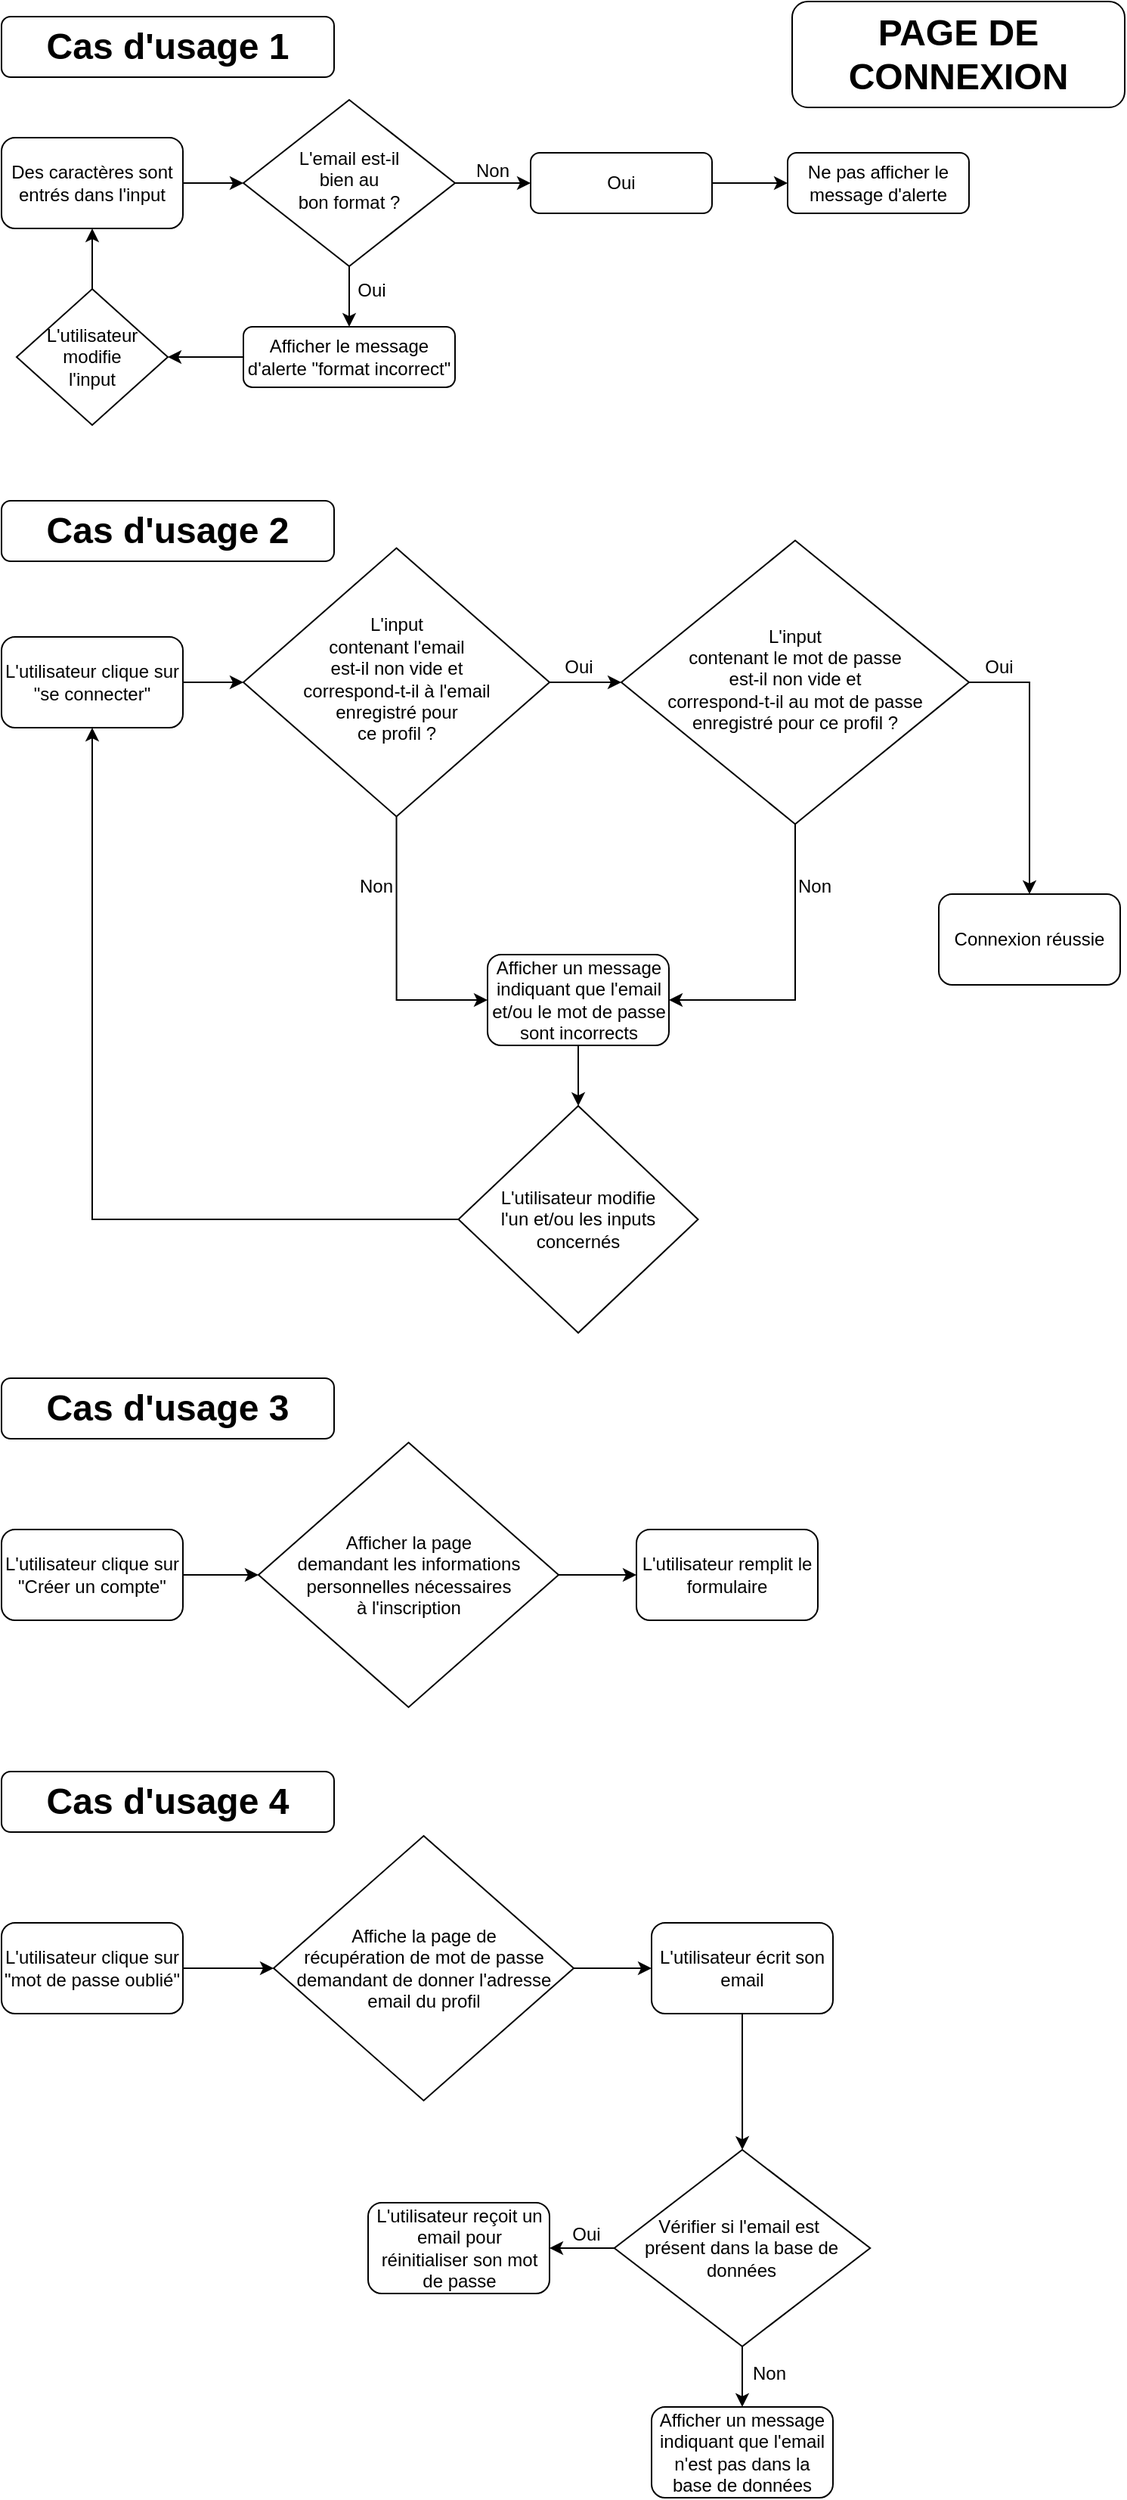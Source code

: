 <mxfile version="17.4.5" type="github" pages="5">
  <diagram id="C5RBs43oDa-KdzZeNtuy" name="Page de connexion">
    <mxGraphModel dx="1038" dy="489" grid="1" gridSize="10" guides="1" tooltips="1" connect="1" arrows="1" fold="1" page="1" pageScale="1" pageWidth="827" pageHeight="1169" math="0" shadow="0">
      <root>
        <mxCell id="WIyWlLk6GJQsqaUBKTNV-0" />
        <mxCell id="WIyWlLk6GJQsqaUBKTNV-1" parent="WIyWlLk6GJQsqaUBKTNV-0" />
        <mxCell id="WIyWlLk6GJQsqaUBKTNV-3" value="&lt;b&gt;&lt;font style=&quot;font-size: 24px&quot;&gt;Cas d&#39;usage 1&lt;/font&gt;&lt;/b&gt;" style="rounded=1;whiteSpace=wrap;html=1;fontSize=12;glass=0;strokeWidth=1;shadow=0;" parent="WIyWlLk6GJQsqaUBKTNV-1" vertex="1">
          <mxGeometry x="80" y="20" width="220" height="40" as="geometry" />
        </mxCell>
        <mxCell id="6urJBGMZWyxlTxzxxhEN-5" style="edgeStyle=orthogonalEdgeStyle;rounded=0;orthogonalLoop=1;jettySize=auto;html=1;exitX=0.5;exitY=1;exitDx=0;exitDy=0;fontSize=24;" parent="WIyWlLk6GJQsqaUBKTNV-1" source="WIyWlLk6GJQsqaUBKTNV-6" target="WIyWlLk6GJQsqaUBKTNV-11" edge="1">
          <mxGeometry relative="1" as="geometry" />
        </mxCell>
        <mxCell id="6urJBGMZWyxlTxzxxhEN-10" style="edgeStyle=orthogonalEdgeStyle;rounded=0;orthogonalLoop=1;jettySize=auto;html=1;exitX=1;exitY=0.5;exitDx=0;exitDy=0;entryX=0;entryY=0.5;entryDx=0;entryDy=0;fontSize=12;" parent="WIyWlLk6GJQsqaUBKTNV-1" source="WIyWlLk6GJQsqaUBKTNV-6" target="WIyWlLk6GJQsqaUBKTNV-7" edge="1">
          <mxGeometry relative="1" as="geometry" />
        </mxCell>
        <mxCell id="WIyWlLk6GJQsqaUBKTNV-6" value="L&#39;email est-il&lt;br&gt;bien au&lt;br&gt;bon format ?" style="rhombus;whiteSpace=wrap;html=1;shadow=0;fontFamily=Helvetica;fontSize=12;align=center;strokeWidth=1;spacing=6;spacingTop=-4;" parent="WIyWlLk6GJQsqaUBKTNV-1" vertex="1">
          <mxGeometry x="240" y="75" width="140" height="110" as="geometry" />
        </mxCell>
        <mxCell id="6urJBGMZWyxlTxzxxhEN-2" style="edgeStyle=orthogonalEdgeStyle;rounded=0;orthogonalLoop=1;jettySize=auto;html=1;exitX=1;exitY=0.5;exitDx=0;exitDy=0;fontSize=24;" parent="WIyWlLk6GJQsqaUBKTNV-1" source="WIyWlLk6GJQsqaUBKTNV-7" target="WIyWlLk6GJQsqaUBKTNV-12" edge="1">
          <mxGeometry relative="1" as="geometry" />
        </mxCell>
        <mxCell id="WIyWlLk6GJQsqaUBKTNV-7" value="Oui" style="rounded=1;whiteSpace=wrap;html=1;fontSize=12;glass=0;strokeWidth=1;shadow=0;" parent="WIyWlLk6GJQsqaUBKTNV-1" vertex="1">
          <mxGeometry x="430" y="110" width="120" height="40" as="geometry" />
        </mxCell>
        <mxCell id="6urJBGMZWyxlTxzxxhEN-13" style="edgeStyle=orthogonalEdgeStyle;rounded=0;orthogonalLoop=1;jettySize=auto;html=1;exitX=0;exitY=0.5;exitDx=0;exitDy=0;entryX=1;entryY=0.5;entryDx=0;entryDy=0;fontSize=12;" parent="WIyWlLk6GJQsqaUBKTNV-1" source="WIyWlLk6GJQsqaUBKTNV-11" target="6urJBGMZWyxlTxzxxhEN-12" edge="1">
          <mxGeometry relative="1" as="geometry" />
        </mxCell>
        <mxCell id="WIyWlLk6GJQsqaUBKTNV-11" value="Afficher le message d&#39;alerte &quot;format incorrect&quot;" style="rounded=1;whiteSpace=wrap;html=1;fontSize=12;glass=0;strokeWidth=1;shadow=0;" parent="WIyWlLk6GJQsqaUBKTNV-1" vertex="1">
          <mxGeometry x="240" y="225" width="140" height="40" as="geometry" />
        </mxCell>
        <mxCell id="WIyWlLk6GJQsqaUBKTNV-12" value="Ne pas afficher le message d&#39;alerte" style="rounded=1;whiteSpace=wrap;html=1;fontSize=12;glass=0;strokeWidth=1;shadow=0;" parent="WIyWlLk6GJQsqaUBKTNV-1" vertex="1">
          <mxGeometry x="600" y="110" width="120" height="40" as="geometry" />
        </mxCell>
        <mxCell id="6urJBGMZWyxlTxzxxhEN-1" style="edgeStyle=orthogonalEdgeStyle;rounded=0;orthogonalLoop=1;jettySize=auto;html=1;exitX=1;exitY=0.5;exitDx=0;exitDy=0;entryX=0;entryY=0.5;entryDx=0;entryDy=0;" parent="WIyWlLk6GJQsqaUBKTNV-1" source="6urJBGMZWyxlTxzxxhEN-0" target="WIyWlLk6GJQsqaUBKTNV-6" edge="1">
          <mxGeometry relative="1" as="geometry" />
        </mxCell>
        <mxCell id="6urJBGMZWyxlTxzxxhEN-0" value="Des caractères sont entrés dans l&#39;input" style="rounded=1;whiteSpace=wrap;html=1;" parent="WIyWlLk6GJQsqaUBKTNV-1" vertex="1">
          <mxGeometry x="80" y="100" width="120" height="60" as="geometry" />
        </mxCell>
        <mxCell id="6urJBGMZWyxlTxzxxhEN-8" value="Oui" style="text;html=1;strokeColor=none;fillColor=none;align=center;verticalAlign=middle;whiteSpace=wrap;rounded=0;fontSize=12;" parent="WIyWlLk6GJQsqaUBKTNV-1" vertex="1">
          <mxGeometry x="310" y="191" width="30" height="20" as="geometry" />
        </mxCell>
        <mxCell id="6urJBGMZWyxlTxzxxhEN-11" value="Non" style="text;html=1;strokeColor=none;fillColor=none;align=center;verticalAlign=middle;whiteSpace=wrap;rounded=0;fontSize=12;" parent="WIyWlLk6GJQsqaUBKTNV-1" vertex="1">
          <mxGeometry x="390" y="112" width="30" height="20" as="geometry" />
        </mxCell>
        <mxCell id="6urJBGMZWyxlTxzxxhEN-14" style="edgeStyle=orthogonalEdgeStyle;rounded=0;orthogonalLoop=1;jettySize=auto;html=1;exitX=0.5;exitY=0;exitDx=0;exitDy=0;entryX=0.5;entryY=1;entryDx=0;entryDy=0;fontSize=12;" parent="WIyWlLk6GJQsqaUBKTNV-1" source="6urJBGMZWyxlTxzxxhEN-12" target="6urJBGMZWyxlTxzxxhEN-0" edge="1">
          <mxGeometry relative="1" as="geometry" />
        </mxCell>
        <mxCell id="6urJBGMZWyxlTxzxxhEN-12" value="L&#39;utilisateur modifie&lt;br&gt;l&#39;input" style="rhombus;whiteSpace=wrap;html=1;fontSize=12;" parent="WIyWlLk6GJQsqaUBKTNV-1" vertex="1">
          <mxGeometry x="90" y="200" width="100" height="90" as="geometry" />
        </mxCell>
        <mxCell id="6urJBGMZWyxlTxzxxhEN-15" value="&lt;b&gt;&lt;font style=&quot;font-size: 24px&quot;&gt;Cas d&#39;usage 2&lt;/font&gt;&lt;/b&gt;" style="rounded=1;whiteSpace=wrap;html=1;fontSize=12;glass=0;strokeWidth=1;shadow=0;" parent="WIyWlLk6GJQsqaUBKTNV-1" vertex="1">
          <mxGeometry x="80" y="340" width="220" height="40" as="geometry" />
        </mxCell>
        <mxCell id="6urJBGMZWyxlTxzxxhEN-18" style="edgeStyle=orthogonalEdgeStyle;rounded=0;orthogonalLoop=1;jettySize=auto;html=1;exitX=1;exitY=0.5;exitDx=0;exitDy=0;entryX=0;entryY=0.5;entryDx=0;entryDy=0;fontSize=12;" parent="WIyWlLk6GJQsqaUBKTNV-1" source="6urJBGMZWyxlTxzxxhEN-16" target="6urJBGMZWyxlTxzxxhEN-17" edge="1">
          <mxGeometry relative="1" as="geometry" />
        </mxCell>
        <mxCell id="6urJBGMZWyxlTxzxxhEN-16" value="L&#39;utilisateur clique sur &quot;se connecter&quot;" style="rounded=1;whiteSpace=wrap;html=1;" parent="WIyWlLk6GJQsqaUBKTNV-1" vertex="1">
          <mxGeometry x="80" y="430" width="120" height="60" as="geometry" />
        </mxCell>
        <mxCell id="6urJBGMZWyxlTxzxxhEN-20" style="edgeStyle=orthogonalEdgeStyle;rounded=0;orthogonalLoop=1;jettySize=auto;html=1;exitX=1;exitY=0.5;exitDx=0;exitDy=0;entryX=0;entryY=0.5;entryDx=0;entryDy=0;fontSize=12;" parent="WIyWlLk6GJQsqaUBKTNV-1" source="6urJBGMZWyxlTxzxxhEN-17" target="6urJBGMZWyxlTxzxxhEN-19" edge="1">
          <mxGeometry relative="1" as="geometry" />
        </mxCell>
        <mxCell id="6urJBGMZWyxlTxzxxhEN-27" style="edgeStyle=orthogonalEdgeStyle;rounded=0;orthogonalLoop=1;jettySize=auto;html=1;exitX=0.5;exitY=1;exitDx=0;exitDy=0;entryX=0;entryY=0.5;entryDx=0;entryDy=0;fontSize=12;" parent="WIyWlLk6GJQsqaUBKTNV-1" source="6urJBGMZWyxlTxzxxhEN-17" target="6urJBGMZWyxlTxzxxhEN-25" edge="1">
          <mxGeometry relative="1" as="geometry" />
        </mxCell>
        <mxCell id="6urJBGMZWyxlTxzxxhEN-17" value="L&#39;input&lt;br&gt;contenant l&#39;email&lt;br&gt;est-il non vide et&lt;br&gt;correspond-t-il à l&#39;email&lt;br&gt;enregistré pour&lt;br&gt;ce profil&amp;nbsp;?" style="rhombus;whiteSpace=wrap;html=1;shadow=0;fontFamily=Helvetica;fontSize=12;align=center;strokeWidth=1;spacing=6;spacingTop=-4;" parent="WIyWlLk6GJQsqaUBKTNV-1" vertex="1">
          <mxGeometry x="240" y="371.25" width="202.5" height="177.5" as="geometry" />
        </mxCell>
        <mxCell id="6urJBGMZWyxlTxzxxhEN-23" style="edgeStyle=orthogonalEdgeStyle;rounded=0;orthogonalLoop=1;jettySize=auto;html=1;exitX=1;exitY=0.5;exitDx=0;exitDy=0;fontSize=12;" parent="WIyWlLk6GJQsqaUBKTNV-1" source="6urJBGMZWyxlTxzxxhEN-19" target="6urJBGMZWyxlTxzxxhEN-22" edge="1">
          <mxGeometry relative="1" as="geometry" />
        </mxCell>
        <mxCell id="6urJBGMZWyxlTxzxxhEN-26" style="edgeStyle=orthogonalEdgeStyle;rounded=0;orthogonalLoop=1;jettySize=auto;html=1;exitX=0.5;exitY=1;exitDx=0;exitDy=0;fontSize=12;entryX=1;entryY=0.5;entryDx=0;entryDy=0;" parent="WIyWlLk6GJQsqaUBKTNV-1" source="6urJBGMZWyxlTxzxxhEN-19" target="6urJBGMZWyxlTxzxxhEN-25" edge="1">
          <mxGeometry relative="1" as="geometry">
            <mxPoint x="605" y="700" as="targetPoint" />
          </mxGeometry>
        </mxCell>
        <mxCell id="6urJBGMZWyxlTxzxxhEN-19" value="L&#39;input&lt;br&gt;contenant le mot de passe&lt;br&gt;est-il non vide et&lt;br&gt;correspond-t-il au mot de passe enregistré pour ce profil ?" style="rhombus;whiteSpace=wrap;html=1;shadow=0;fontFamily=Helvetica;fontSize=12;align=center;strokeWidth=1;spacing=6;spacingTop=-4;" parent="WIyWlLk6GJQsqaUBKTNV-1" vertex="1">
          <mxGeometry x="490" y="366.25" width="230" height="187.5" as="geometry" />
        </mxCell>
        <mxCell id="6urJBGMZWyxlTxzxxhEN-21" value="Oui" style="text;html=1;strokeColor=none;fillColor=none;align=center;verticalAlign=middle;whiteSpace=wrap;rounded=0;fontSize=12;" parent="WIyWlLk6GJQsqaUBKTNV-1" vertex="1">
          <mxGeometry x="446.5" y="440" width="30" height="20" as="geometry" />
        </mxCell>
        <mxCell id="6urJBGMZWyxlTxzxxhEN-22" value="Connexion réussie" style="rounded=1;whiteSpace=wrap;html=1;" parent="WIyWlLk6GJQsqaUBKTNV-1" vertex="1">
          <mxGeometry x="700" y="600" width="120" height="60" as="geometry" />
        </mxCell>
        <mxCell id="6urJBGMZWyxlTxzxxhEN-24" value="Oui" style="text;html=1;strokeColor=none;fillColor=none;align=center;verticalAlign=middle;whiteSpace=wrap;rounded=0;fontSize=12;" parent="WIyWlLk6GJQsqaUBKTNV-1" vertex="1">
          <mxGeometry x="725" y="440" width="30" height="20" as="geometry" />
        </mxCell>
        <mxCell id="6urJBGMZWyxlTxzxxhEN-31" style="edgeStyle=orthogonalEdgeStyle;rounded=0;orthogonalLoop=1;jettySize=auto;html=1;exitX=0.5;exitY=1;exitDx=0;exitDy=0;fontSize=12;" parent="WIyWlLk6GJQsqaUBKTNV-1" source="6urJBGMZWyxlTxzxxhEN-25" target="6urJBGMZWyxlTxzxxhEN-30" edge="1">
          <mxGeometry relative="1" as="geometry" />
        </mxCell>
        <mxCell id="6urJBGMZWyxlTxzxxhEN-25" value="Afficher un message indiquant que l&#39;email et/ou le mot de passe sont incorrects" style="rounded=1;whiteSpace=wrap;html=1;" parent="WIyWlLk6GJQsqaUBKTNV-1" vertex="1">
          <mxGeometry x="401.5" y="640" width="120" height="60" as="geometry" />
        </mxCell>
        <mxCell id="6urJBGMZWyxlTxzxxhEN-28" value="Non" style="text;html=1;strokeColor=none;fillColor=none;align=center;verticalAlign=middle;whiteSpace=wrap;rounded=0;fontSize=12;" parent="WIyWlLk6GJQsqaUBKTNV-1" vertex="1">
          <mxGeometry x="313" y="585" width="30" height="20" as="geometry" />
        </mxCell>
        <mxCell id="6urJBGMZWyxlTxzxxhEN-29" value="Non" style="text;html=1;strokeColor=none;fillColor=none;align=center;verticalAlign=middle;whiteSpace=wrap;rounded=0;fontSize=12;" parent="WIyWlLk6GJQsqaUBKTNV-1" vertex="1">
          <mxGeometry x="603" y="585" width="30" height="20" as="geometry" />
        </mxCell>
        <mxCell id="6urJBGMZWyxlTxzxxhEN-32" style="edgeStyle=orthogonalEdgeStyle;rounded=0;orthogonalLoop=1;jettySize=auto;html=1;exitX=0;exitY=0.5;exitDx=0;exitDy=0;entryX=0.5;entryY=1;entryDx=0;entryDy=0;fontSize=12;" parent="WIyWlLk6GJQsqaUBKTNV-1" source="6urJBGMZWyxlTxzxxhEN-30" target="6urJBGMZWyxlTxzxxhEN-16" edge="1">
          <mxGeometry relative="1" as="geometry" />
        </mxCell>
        <mxCell id="6urJBGMZWyxlTxzxxhEN-30" value="L&#39;utilisateur modifie&lt;br&gt;l&#39;un et/ou les inputs concernés" style="rhombus;whiteSpace=wrap;html=1;fontSize=12;" parent="WIyWlLk6GJQsqaUBKTNV-1" vertex="1">
          <mxGeometry x="382.25" y="740" width="158.5" height="150" as="geometry" />
        </mxCell>
        <mxCell id="6urJBGMZWyxlTxzxxhEN-33" value="&lt;b&gt;&lt;font style=&quot;font-size: 24px&quot;&gt;Cas d&#39;usage 3&lt;/font&gt;&lt;/b&gt;" style="rounded=1;whiteSpace=wrap;html=1;fontSize=12;glass=0;strokeWidth=1;shadow=0;" parent="WIyWlLk6GJQsqaUBKTNV-1" vertex="1">
          <mxGeometry x="80" y="920" width="220" height="40" as="geometry" />
        </mxCell>
        <mxCell id="6urJBGMZWyxlTxzxxhEN-36" style="edgeStyle=orthogonalEdgeStyle;rounded=0;orthogonalLoop=1;jettySize=auto;html=1;exitX=1;exitY=0.5;exitDx=0;exitDy=0;fontSize=12;" parent="WIyWlLk6GJQsqaUBKTNV-1" source="6urJBGMZWyxlTxzxxhEN-34" target="6urJBGMZWyxlTxzxxhEN-35" edge="1">
          <mxGeometry relative="1" as="geometry" />
        </mxCell>
        <mxCell id="6urJBGMZWyxlTxzxxhEN-34" value="L&#39;utilisateur clique sur &quot;Créer un compte&quot;" style="rounded=1;whiteSpace=wrap;html=1;" parent="WIyWlLk6GJQsqaUBKTNV-1" vertex="1">
          <mxGeometry x="80" y="1020" width="120" height="60" as="geometry" />
        </mxCell>
        <mxCell id="6urJBGMZWyxlTxzxxhEN-38" style="edgeStyle=orthogonalEdgeStyle;rounded=0;orthogonalLoop=1;jettySize=auto;html=1;exitX=1;exitY=0.5;exitDx=0;exitDy=0;entryX=0;entryY=0.5;entryDx=0;entryDy=0;fontSize=12;" parent="WIyWlLk6GJQsqaUBKTNV-1" source="6urJBGMZWyxlTxzxxhEN-35" target="6urJBGMZWyxlTxzxxhEN-37" edge="1">
          <mxGeometry relative="1" as="geometry" />
        </mxCell>
        <mxCell id="6urJBGMZWyxlTxzxxhEN-35" value="Afficher la page&lt;br&gt;demandant les informations &lt;br&gt;personnelles nécessaires &lt;br&gt;à l&#39;inscription" style="rhombus;whiteSpace=wrap;html=1;fontSize=12;" parent="WIyWlLk6GJQsqaUBKTNV-1" vertex="1">
          <mxGeometry x="250" y="962.5" width="198.5" height="175" as="geometry" />
        </mxCell>
        <mxCell id="6urJBGMZWyxlTxzxxhEN-37" value="L&#39;utilisateur remplit le formulaire" style="rounded=1;whiteSpace=wrap;html=1;" parent="WIyWlLk6GJQsqaUBKTNV-1" vertex="1">
          <mxGeometry x="500" y="1020" width="120" height="60" as="geometry" />
        </mxCell>
        <mxCell id="6urJBGMZWyxlTxzxxhEN-39" value="&lt;b&gt;&lt;font style=&quot;font-size: 24px&quot;&gt;Cas d&#39;usage 4&lt;/font&gt;&lt;/b&gt;" style="rounded=1;whiteSpace=wrap;html=1;fontSize=12;glass=0;strokeWidth=1;shadow=0;" parent="WIyWlLk6GJQsqaUBKTNV-1" vertex="1">
          <mxGeometry x="80" y="1180" width="220" height="40" as="geometry" />
        </mxCell>
        <mxCell id="6urJBGMZWyxlTxzxxhEN-42" style="edgeStyle=orthogonalEdgeStyle;rounded=0;orthogonalLoop=1;jettySize=auto;html=1;exitX=1;exitY=0.5;exitDx=0;exitDy=0;entryX=0;entryY=0.5;entryDx=0;entryDy=0;fontSize=12;" parent="WIyWlLk6GJQsqaUBKTNV-1" source="6urJBGMZWyxlTxzxxhEN-40" target="6urJBGMZWyxlTxzxxhEN-41" edge="1">
          <mxGeometry relative="1" as="geometry" />
        </mxCell>
        <mxCell id="6urJBGMZWyxlTxzxxhEN-40" value="L&#39;utilisateur clique sur &quot;mot de passe oublié&quot;" style="rounded=1;whiteSpace=wrap;html=1;" parent="WIyWlLk6GJQsqaUBKTNV-1" vertex="1">
          <mxGeometry x="80" y="1280" width="120" height="60" as="geometry" />
        </mxCell>
        <mxCell id="6urJBGMZWyxlTxzxxhEN-47" style="edgeStyle=orthogonalEdgeStyle;rounded=0;orthogonalLoop=1;jettySize=auto;html=1;exitX=1;exitY=0.5;exitDx=0;exitDy=0;fontSize=12;" parent="WIyWlLk6GJQsqaUBKTNV-1" source="6urJBGMZWyxlTxzxxhEN-41" target="6urJBGMZWyxlTxzxxhEN-44" edge="1">
          <mxGeometry relative="1" as="geometry" />
        </mxCell>
        <mxCell id="6urJBGMZWyxlTxzxxhEN-41" value="Affiche la page de&lt;br&gt;récupération de mot de passe demandant de donner l&#39;adresse email du profil" style="rhombus;whiteSpace=wrap;html=1;fontSize=12;" parent="WIyWlLk6GJQsqaUBKTNV-1" vertex="1">
          <mxGeometry x="260" y="1222.5" width="198.5" height="175" as="geometry" />
        </mxCell>
        <mxCell id="6urJBGMZWyxlTxzxxhEN-48" style="edgeStyle=orthogonalEdgeStyle;rounded=0;orthogonalLoop=1;jettySize=auto;html=1;exitX=0.5;exitY=1;exitDx=0;exitDy=0;fontSize=12;" parent="WIyWlLk6GJQsqaUBKTNV-1" source="6urJBGMZWyxlTxzxxhEN-44" target="6urJBGMZWyxlTxzxxhEN-46" edge="1">
          <mxGeometry relative="1" as="geometry" />
        </mxCell>
        <mxCell id="6urJBGMZWyxlTxzxxhEN-44" value="L&#39;utilisateur écrit son email" style="rounded=1;whiteSpace=wrap;html=1;" parent="WIyWlLk6GJQsqaUBKTNV-1" vertex="1">
          <mxGeometry x="510" y="1280" width="120" height="60" as="geometry" />
        </mxCell>
        <mxCell id="6urJBGMZWyxlTxzxxhEN-50" style="edgeStyle=orthogonalEdgeStyle;rounded=0;orthogonalLoop=1;jettySize=auto;html=1;exitX=0;exitY=0.5;exitDx=0;exitDy=0;entryX=1;entryY=0.5;entryDx=0;entryDy=0;fontSize=12;" parent="WIyWlLk6GJQsqaUBKTNV-1" source="6urJBGMZWyxlTxzxxhEN-46" target="6urJBGMZWyxlTxzxxhEN-49" edge="1">
          <mxGeometry relative="1" as="geometry" />
        </mxCell>
        <mxCell id="6urJBGMZWyxlTxzxxhEN-55" style="edgeStyle=orthogonalEdgeStyle;rounded=0;orthogonalLoop=1;jettySize=auto;html=1;exitX=0.5;exitY=1;exitDx=0;exitDy=0;entryX=0.5;entryY=0;entryDx=0;entryDy=0;fontSize=12;" parent="WIyWlLk6GJQsqaUBKTNV-1" source="6urJBGMZWyxlTxzxxhEN-46" target="6urJBGMZWyxlTxzxxhEN-54" edge="1">
          <mxGeometry relative="1" as="geometry" />
        </mxCell>
        <mxCell id="6urJBGMZWyxlTxzxxhEN-46" value="Vérifier si l&#39;email est&amp;nbsp;&lt;br&gt;présent dans la base de&lt;br&gt;données" style="rhombus;whiteSpace=wrap;html=1;fontSize=12;" parent="WIyWlLk6GJQsqaUBKTNV-1" vertex="1">
          <mxGeometry x="485.37" y="1430" width="169.25" height="130" as="geometry" />
        </mxCell>
        <mxCell id="6urJBGMZWyxlTxzxxhEN-49" value="L&#39;utilisateur reçoit un email pour &lt;br&gt;réinitialiser son mot de passe" style="rounded=1;whiteSpace=wrap;html=1;" parent="WIyWlLk6GJQsqaUBKTNV-1" vertex="1">
          <mxGeometry x="322.5" y="1465" width="120" height="60" as="geometry" />
        </mxCell>
        <mxCell id="6urJBGMZWyxlTxzxxhEN-51" value="Oui" style="text;html=1;strokeColor=none;fillColor=none;align=center;verticalAlign=middle;whiteSpace=wrap;rounded=0;fontSize=12;" parent="WIyWlLk6GJQsqaUBKTNV-1" vertex="1">
          <mxGeometry x="451.5" y="1476" width="30" height="20" as="geometry" />
        </mxCell>
        <mxCell id="6urJBGMZWyxlTxzxxhEN-53" value="Non" style="text;html=1;strokeColor=none;fillColor=none;align=center;verticalAlign=middle;whiteSpace=wrap;rounded=0;fontSize=12;" parent="WIyWlLk6GJQsqaUBKTNV-1" vertex="1">
          <mxGeometry x="573" y="1568" width="30" height="20" as="geometry" />
        </mxCell>
        <mxCell id="6urJBGMZWyxlTxzxxhEN-54" value="Afficher un message indiquant que l&#39;email n&#39;est pas dans la base de données" style="rounded=1;whiteSpace=wrap;html=1;" parent="WIyWlLk6GJQsqaUBKTNV-1" vertex="1">
          <mxGeometry x="510" y="1600" width="120" height="60" as="geometry" />
        </mxCell>
        <mxCell id="63FHKcmdkx6UU6sGptKa-0" value="&lt;b&gt;&lt;font style=&quot;font-size: 24px&quot;&gt;PAGE DE CONNEXION&lt;/font&gt;&lt;/b&gt;" style="rounded=1;whiteSpace=wrap;html=1;fontSize=12;glass=0;strokeWidth=1;shadow=0;" vertex="1" parent="WIyWlLk6GJQsqaUBKTNV-1">
          <mxGeometry x="603" y="10" width="220" height="70" as="geometry" />
        </mxCell>
      </root>
    </mxGraphModel>
  </diagram>
  <diagram id="xLzza9aDwyXkkEniZzHm" name="Tableau de bord">
    <mxGraphModel dx="1038" dy="489" grid="1" gridSize="10" guides="1" tooltips="1" connect="1" arrows="1" fold="1" page="1" pageScale="1" pageWidth="827" pageHeight="1169" math="0" shadow="0">
      <root>
        <mxCell id="dXVPnkUjm1idQHvKVAn5-0" />
        <mxCell id="dXVPnkUjm1idQHvKVAn5-1" parent="dXVPnkUjm1idQHvKVAn5-0" />
        <mxCell id="TUu4BRl_gsgVaNEwL_c2-0" value="&lt;b&gt;&lt;font style=&quot;font-size: 24px&quot;&gt;Cas d&#39;usage 1&lt;/font&gt;&lt;/b&gt;" style="rounded=1;whiteSpace=wrap;html=1;fontSize=12;glass=0;strokeWidth=1;shadow=0;" parent="dXVPnkUjm1idQHvKVAn5-1" vertex="1">
          <mxGeometry x="80" y="40" width="220" height="40" as="geometry" />
        </mxCell>
        <mxCell id="TUu4BRl_gsgVaNEwL_c2-3" style="edgeStyle=orthogonalEdgeStyle;rounded=0;orthogonalLoop=1;jettySize=auto;html=1;exitX=0.5;exitY=1;exitDx=0;exitDy=0;entryX=0.5;entryY=0;entryDx=0;entryDy=0;fontSize=12;" parent="dXVPnkUjm1idQHvKVAn5-1" source="TUu4BRl_gsgVaNEwL_c2-1" target="TUu4BRl_gsgVaNEwL_c2-2" edge="1">
          <mxGeometry relative="1" as="geometry" />
        </mxCell>
        <mxCell id="TUu4BRl_gsgVaNEwL_c2-10" style="edgeStyle=orthogonalEdgeStyle;rounded=0;orthogonalLoop=1;jettySize=auto;html=1;exitX=1;exitY=0.5;exitDx=0;exitDy=0;entryX=0;entryY=0.5;entryDx=0;entryDy=0;fontSize=12;" parent="dXVPnkUjm1idQHvKVAn5-1" source="TUu4BRl_gsgVaNEwL_c2-1" target="TUu4BRl_gsgVaNEwL_c2-4" edge="1">
          <mxGeometry relative="1" as="geometry" />
        </mxCell>
        <mxCell id="TUu4BRl_gsgVaNEwL_c2-1" value="Si&lt;br&gt;connexion au profil réussie" style="rhombus;whiteSpace=wrap;html=1;fontSize=12;" parent="dXVPnkUjm1idQHvKVAn5-1" vertex="1">
          <mxGeometry x="110" y="120" width="120" height="110" as="geometry" />
        </mxCell>
        <mxCell id="TUu4BRl_gsgVaNEwL_c2-2" value="Afficher page 404 et demander de revenir à la page de connexion" style="rounded=1;whiteSpace=wrap;html=1;fontSize=12;" parent="dXVPnkUjm1idQHvKVAn5-1" vertex="1">
          <mxGeometry x="110" y="280" width="120" height="60" as="geometry" />
        </mxCell>
        <mxCell id="TUu4BRl_gsgVaNEwL_c2-11" style="edgeStyle=orthogonalEdgeStyle;rounded=0;orthogonalLoop=1;jettySize=auto;html=1;exitX=1;exitY=0.5;exitDx=0;exitDy=0;entryX=0;entryY=0.5;entryDx=0;entryDy=0;fontSize=12;" parent="dXVPnkUjm1idQHvKVAn5-1" source="TUu4BRl_gsgVaNEwL_c2-4" target="TUu4BRl_gsgVaNEwL_c2-5" edge="1">
          <mxGeometry relative="1" as="geometry" />
        </mxCell>
        <mxCell id="TUu4BRl_gsgVaNEwL_c2-19" style="edgeStyle=orthogonalEdgeStyle;rounded=0;orthogonalLoop=1;jettySize=auto;html=1;exitX=0.75;exitY=1;exitDx=0;exitDy=0;entryX=0;entryY=0.5;entryDx=0;entryDy=0;fontSize=12;" parent="dXVPnkUjm1idQHvKVAn5-1" source="TUu4BRl_gsgVaNEwL_c2-4" target="TUu4BRl_gsgVaNEwL_c2-17" edge="1">
          <mxGeometry relative="1" as="geometry" />
        </mxCell>
        <mxCell id="TUu4BRl_gsgVaNEwL_c2-20" style="edgeStyle=orthogonalEdgeStyle;rounded=0;orthogonalLoop=1;jettySize=auto;html=1;exitX=0.25;exitY=1;exitDx=0;exitDy=0;entryX=0;entryY=0.5;entryDx=0;entryDy=0;fontSize=12;" parent="dXVPnkUjm1idQHvKVAn5-1" source="TUu4BRl_gsgVaNEwL_c2-4" target="TUu4BRl_gsgVaNEwL_c2-18" edge="1">
          <mxGeometry relative="1" as="geometry" />
        </mxCell>
        <mxCell id="TUu4BRl_gsgVaNEwL_c2-4" value="Récupérer les données liées au profil dans un tableau pour les afficher" style="rounded=1;whiteSpace=wrap;html=1;fontSize=12;" parent="dXVPnkUjm1idQHvKVAn5-1" vertex="1">
          <mxGeometry x="280" y="145" width="120" height="60" as="geometry" />
        </mxCell>
        <mxCell id="TUu4BRl_gsgVaNEwL_c2-8" style="edgeStyle=orthogonalEdgeStyle;rounded=0;orthogonalLoop=1;jettySize=auto;html=1;exitX=0.5;exitY=0;exitDx=0;exitDy=0;entryX=0;entryY=0.5;entryDx=0;entryDy=0;fontSize=12;" parent="dXVPnkUjm1idQHvKVAn5-1" source="TUu4BRl_gsgVaNEwL_c2-5" target="TUu4BRl_gsgVaNEwL_c2-6" edge="1">
          <mxGeometry relative="1" as="geometry" />
        </mxCell>
        <mxCell id="TUu4BRl_gsgVaNEwL_c2-9" style="edgeStyle=orthogonalEdgeStyle;rounded=0;orthogonalLoop=1;jettySize=auto;html=1;exitX=1;exitY=0.5;exitDx=0;exitDy=0;entryX=0;entryY=0.5;entryDx=0;entryDy=0;fontSize=12;" parent="dXVPnkUjm1idQHvKVAn5-1" source="TUu4BRl_gsgVaNEwL_c2-5" target="TUu4BRl_gsgVaNEwL_c2-7" edge="1">
          <mxGeometry relative="1" as="geometry" />
        </mxCell>
        <mxCell id="TUu4BRl_gsgVaNEwL_c2-5" value="Si&lt;br&gt;messages non lus" style="rhombus;whiteSpace=wrap;html=1;fontSize=12;" parent="dXVPnkUjm1idQHvKVAn5-1" vertex="1">
          <mxGeometry x="450" y="135" width="80" height="80" as="geometry" />
        </mxCell>
        <mxCell id="TUu4BRl_gsgVaNEwL_c2-6" value="Afficher &quot;0 messages non lus&quot;" style="rounded=1;whiteSpace=wrap;html=1;fontSize=12;" parent="dXVPnkUjm1idQHvKVAn5-1" vertex="1">
          <mxGeometry x="590" y="50" width="130" height="60" as="geometry" />
        </mxCell>
        <mxCell id="TUu4BRl_gsgVaNEwL_c2-7" value="Mettre à jour le message avec le nombre de messages non lus" style="rounded=1;whiteSpace=wrap;html=1;fontSize=12;" parent="dXVPnkUjm1idQHvKVAn5-1" vertex="1">
          <mxGeometry x="590" y="145" width="130" height="60" as="geometry" />
        </mxCell>
        <mxCell id="TUu4BRl_gsgVaNEwL_c2-12" value="Oui" style="text;html=1;strokeColor=none;fillColor=none;align=center;verticalAlign=middle;whiteSpace=wrap;rounded=0;fontSize=12;" parent="dXVPnkUjm1idQHvKVAn5-1" vertex="1">
          <mxGeometry x="523" y="151" width="60" height="30" as="geometry" />
        </mxCell>
        <mxCell id="TUu4BRl_gsgVaNEwL_c2-13" value="Oui" style="text;html=1;strokeColor=none;fillColor=none;align=center;verticalAlign=middle;whiteSpace=wrap;rounded=0;fontSize=12;" parent="dXVPnkUjm1idQHvKVAn5-1" vertex="1">
          <mxGeometry x="220" y="149" width="60" height="30" as="geometry" />
        </mxCell>
        <mxCell id="TUu4BRl_gsgVaNEwL_c2-15" value="Non" style="text;html=1;strokeColor=none;fillColor=none;align=center;verticalAlign=middle;whiteSpace=wrap;rounded=0;fontSize=12;" parent="dXVPnkUjm1idQHvKVAn5-1" vertex="1">
          <mxGeometry x="157" y="238" width="60" height="30" as="geometry" />
        </mxCell>
        <mxCell id="TUu4BRl_gsgVaNEwL_c2-16" value="Non" style="text;html=1;strokeColor=none;fillColor=none;align=center;verticalAlign=middle;whiteSpace=wrap;rounded=0;fontSize=12;" parent="dXVPnkUjm1idQHvKVAn5-1" vertex="1">
          <mxGeometry x="526" y="56" width="60" height="30" as="geometry" />
        </mxCell>
        <mxCell id="TUu4BRl_gsgVaNEwL_c2-27" style="edgeStyle=orthogonalEdgeStyle;rounded=0;orthogonalLoop=1;jettySize=auto;html=1;exitX=1;exitY=0.5;exitDx=0;exitDy=0;entryX=0;entryY=0.5;entryDx=0;entryDy=0;fontSize=12;" parent="dXVPnkUjm1idQHvKVAn5-1" source="TUu4BRl_gsgVaNEwL_c2-17" target="TUu4BRl_gsgVaNEwL_c2-22" edge="1">
          <mxGeometry relative="1" as="geometry" />
        </mxCell>
        <mxCell id="TUu4BRl_gsgVaNEwL_c2-28" style="edgeStyle=orthogonalEdgeStyle;rounded=0;orthogonalLoop=1;jettySize=auto;html=1;exitX=0.5;exitY=0;exitDx=0;exitDy=0;entryX=0;entryY=0.5;entryDx=0;entryDy=0;fontSize=12;" parent="dXVPnkUjm1idQHvKVAn5-1" source="TUu4BRl_gsgVaNEwL_c2-17" target="TUu4BRl_gsgVaNEwL_c2-21" edge="1">
          <mxGeometry relative="1" as="geometry" />
        </mxCell>
        <mxCell id="TUu4BRl_gsgVaNEwL_c2-17" value="Si&amp;nbsp;&lt;br&gt;évènements à venir&lt;span style=&quot;color: rgba(0 , 0 , 0 , 0) ; font-family: monospace ; font-size: 0px&quot;&gt;%3CmxGraphModel%3E%3Croot%3E%3CmxCell%20id%3D%220%22%2F%3E%3CmxCell%20id%3D%221%22%20parent%3D%220%22%2F%3E%3CmxCell%20id%3D%222%22%20value%3D%22Si%26lt%3Bbr%26gt%3Bmessages%20non%20lus%22%20style%3D%22rhombus%3BwhiteSpace%3Dwrap%3Bhtml%3D1%3BfontSize%3D12%3B%22%20vertex%3D%221%22%20parent%3D%221%22%3E%3CmxGeometry%20x%3D%22450%22%20y%3D%22135%22%20width%3D%2280%22%20height%3D%2280%22%20as%3D%22geometry%22%2F%3E%3C%2FmxCell%3E%3C%2Froot%3E%3C%2FmxGraphModel%3E&lt;/span&gt;&lt;span style=&quot;color: rgba(0 , 0 , 0 , 0) ; font-family: monospace ; font-size: 0px&quot;&gt;%3CmxGraphModel%3E%3Croot%3E%3CmxCell%20id%3D%220%22%2F%3E%3CmxCell%20id%3D%221%22%20parent%3D%220%22%2F%3E%3CmxCell%20id%3D%222%22%20value%3D%22Si%26lt%3Bbr%26gt%3Bmessages%20non%20lus%22%20style%3D%22rhombus%3BwhiteSpace%3Dwrap%3Bhtml%3D1%3BfontSize%3D12%3B%22%20vertex%3D%221%22%20parent%3D%221%22%3E%3CmxGeometry%20x%3D%22450%22%20y%3D%22135%22%20width%3D%2280%22%20height%3D%2280%22%20as%3D%22geometry%22%2F%3E%3C%2FmxCell%3E%3C%2Froot%3E%3C%2FmxGraphModel%3E&lt;/span&gt;" style="rhombus;whiteSpace=wrap;html=1;fontSize=12;" parent="dXVPnkUjm1idQHvKVAn5-1" vertex="1">
          <mxGeometry x="447" y="280" width="80" height="80" as="geometry" />
        </mxCell>
        <mxCell id="TUu4BRl_gsgVaNEwL_c2-34" style="edgeStyle=orthogonalEdgeStyle;rounded=0;orthogonalLoop=1;jettySize=auto;html=1;exitX=0.5;exitY=0;exitDx=0;exitDy=0;fontSize=12;" parent="dXVPnkUjm1idQHvKVAn5-1" source="TUu4BRl_gsgVaNEwL_c2-18" target="TUu4BRl_gsgVaNEwL_c2-29" edge="1">
          <mxGeometry relative="1" as="geometry" />
        </mxCell>
        <mxCell id="TUu4BRl_gsgVaNEwL_c2-36" style="edgeStyle=orthogonalEdgeStyle;rounded=0;orthogonalLoop=1;jettySize=auto;html=1;exitX=1;exitY=0.5;exitDx=0;exitDy=0;entryX=0;entryY=0.5;entryDx=0;entryDy=0;fontSize=12;" parent="dXVPnkUjm1idQHvKVAn5-1" source="TUu4BRl_gsgVaNEwL_c2-18" target="TUu4BRl_gsgVaNEwL_c2-30" edge="1">
          <mxGeometry relative="1" as="geometry" />
        </mxCell>
        <mxCell id="TUu4BRl_gsgVaNEwL_c2-18" value="Si&lt;br&gt;tâches à&lt;br&gt;venir" style="rhombus;whiteSpace=wrap;html=1;fontSize=12;" parent="dXVPnkUjm1idQHvKVAn5-1" vertex="1">
          <mxGeometry x="450" y="430" width="80" height="80" as="geometry" />
        </mxCell>
        <mxCell id="TUu4BRl_gsgVaNEwL_c2-21" value="Afficher &quot;0&lt;br&gt;évènements à venir&quot;" style="rounded=1;whiteSpace=wrap;html=1;fontSize=12;" parent="dXVPnkUjm1idQHvKVAn5-1" vertex="1">
          <mxGeometry x="590" y="220" width="130" height="60" as="geometry" />
        </mxCell>
        <mxCell id="TUu4BRl_gsgVaNEwL_c2-22" value="Afficher les 3/4 prochains évènements&lt;br&gt;à venir" style="rounded=1;whiteSpace=wrap;html=1;fontSize=12;" parent="dXVPnkUjm1idQHvKVAn5-1" vertex="1">
          <mxGeometry x="590" y="290" width="130" height="60" as="geometry" />
        </mxCell>
        <mxCell id="TUu4BRl_gsgVaNEwL_c2-23" value="Oui" style="text;html=1;strokeColor=none;fillColor=none;align=center;verticalAlign=middle;whiteSpace=wrap;rounded=0;fontSize=12;" parent="dXVPnkUjm1idQHvKVAn5-1" vertex="1">
          <mxGeometry x="524" y="297" width="60" height="30" as="geometry" />
        </mxCell>
        <mxCell id="TUu4BRl_gsgVaNEwL_c2-24" value="Non" style="text;html=1;strokeColor=none;fillColor=none;align=center;verticalAlign=middle;whiteSpace=wrap;rounded=0;fontSize=12;" parent="dXVPnkUjm1idQHvKVAn5-1" vertex="1">
          <mxGeometry x="524" y="227" width="60" height="30" as="geometry" />
        </mxCell>
        <mxCell id="TUu4BRl_gsgVaNEwL_c2-29" value="Afficher &quot;0&lt;br&gt;tâches à venir&quot;" style="rounded=1;whiteSpace=wrap;html=1;fontSize=12;" parent="dXVPnkUjm1idQHvKVAn5-1" vertex="1">
          <mxGeometry x="590" y="370" width="130" height="60" as="geometry" />
        </mxCell>
        <mxCell id="TUu4BRl_gsgVaNEwL_c2-30" value="Afficher les 3/4 prochain tâches&lt;br&gt;à venir" style="rounded=1;whiteSpace=wrap;html=1;fontSize=12;" parent="dXVPnkUjm1idQHvKVAn5-1" vertex="1">
          <mxGeometry x="590" y="440" width="130" height="60" as="geometry" />
        </mxCell>
        <mxCell id="TUu4BRl_gsgVaNEwL_c2-31" value="Oui" style="text;html=1;strokeColor=none;fillColor=none;align=center;verticalAlign=middle;whiteSpace=wrap;rounded=0;fontSize=12;" parent="dXVPnkUjm1idQHvKVAn5-1" vertex="1">
          <mxGeometry x="522" y="444" width="60" height="30" as="geometry" />
        </mxCell>
        <mxCell id="TUu4BRl_gsgVaNEwL_c2-32" value="Non" style="text;html=1;strokeColor=none;fillColor=none;align=center;verticalAlign=middle;whiteSpace=wrap;rounded=0;fontSize=12;" parent="dXVPnkUjm1idQHvKVAn5-1" vertex="1">
          <mxGeometry x="523" y="375" width="60" height="30" as="geometry" />
        </mxCell>
        <mxCell id="TUu4BRl_gsgVaNEwL_c2-37" value="&lt;b&gt;&lt;font style=&quot;font-size: 24px&quot;&gt;Cas d&#39;usage 2&lt;/font&gt;&lt;/b&gt;" style="rounded=1;whiteSpace=wrap;html=1;fontSize=12;glass=0;strokeWidth=1;shadow=0;" parent="dXVPnkUjm1idQHvKVAn5-1" vertex="1">
          <mxGeometry x="80" y="560" width="220" height="40" as="geometry" />
        </mxCell>
        <mxCell id="TUu4BRl_gsgVaNEwL_c2-46" style="edgeStyle=orthogonalEdgeStyle;rounded=0;orthogonalLoop=1;jettySize=auto;html=1;exitX=1;exitY=0.5;exitDx=0;exitDy=0;entryX=0;entryY=0.5;entryDx=0;entryDy=0;fontSize=12;" parent="dXVPnkUjm1idQHvKVAn5-1" source="TUu4BRl_gsgVaNEwL_c2-38" target="TUu4BRl_gsgVaNEwL_c2-41" edge="1">
          <mxGeometry relative="1" as="geometry" />
        </mxCell>
        <mxCell id="TUu4BRl_gsgVaNEwL_c2-38" value="L&#39;utilisateur clique sur la partie &quot;messages non lus&quot; ou l&#39;onglet &quot;ma messagerie&quot;" style="rounded=1;whiteSpace=wrap;html=1;fontSize=12;" parent="dXVPnkUjm1idQHvKVAn5-1" vertex="1">
          <mxGeometry x="110" y="640" width="120" height="80" as="geometry" />
        </mxCell>
        <mxCell id="TUu4BRl_gsgVaNEwL_c2-41" value="&#xa;&#xa;&lt;span style=&quot;color: rgb(0, 0, 0); font-family: helvetica; font-size: 12px; font-style: normal; font-weight: 400; letter-spacing: normal; text-align: center; text-indent: 0px; text-transform: none; word-spacing: 0px; background-color: rgb(248, 249, 250); display: inline; float: none;&quot;&gt;Afficher&lt;/span&gt;&lt;br style=&quot;color: rgb(0, 0, 0); font-family: helvetica; font-size: 12px; font-style: normal; font-weight: 400; letter-spacing: normal; text-align: center; text-indent: 0px; text-transform: none; word-spacing: 0px; background-color: rgb(248, 249, 250);&quot;&gt;&lt;span style=&quot;color: rgb(0, 0, 0); font-family: helvetica; font-size: 12px; font-style: normal; font-weight: 400; letter-spacing: normal; text-align: center; text-indent: 0px; text-transform: none; word-spacing: 0px; background-color: rgb(248, 249, 250); display: inline; float: none;&quot;&gt;l&#39;interface de&lt;/span&gt;&lt;br style=&quot;color: rgb(0, 0, 0); font-family: helvetica; font-size: 12px; font-style: normal; font-weight: 400; letter-spacing: normal; text-align: center; text-indent: 0px; text-transform: none; word-spacing: 0px; background-color: rgb(248, 249, 250);&quot;&gt;&lt;span style=&quot;color: rgb(0, 0, 0); font-family: helvetica; font-size: 12px; font-style: normal; font-weight: 400; letter-spacing: normal; text-align: center; text-indent: 0px; text-transform: none; word-spacing: 0px; background-color: rgb(248, 249, 250); display: inline; float: none;&quot;&gt;tchat&lt;/span&gt;&#xa;&#xa;" style="rounded=1;whiteSpace=wrap;html=1;fontSize=12;" parent="dXVPnkUjm1idQHvKVAn5-1" vertex="1">
          <mxGeometry x="293" y="650" width="120" height="60" as="geometry" />
        </mxCell>
        <mxCell id="TUu4BRl_gsgVaNEwL_c2-47" style="edgeStyle=orthogonalEdgeStyle;rounded=0;orthogonalLoop=1;jettySize=auto;html=1;exitX=1;exitY=0.5;exitDx=0;exitDy=0;entryX=0;entryY=0.5;entryDx=0;entryDy=0;fontSize=12;" parent="dXVPnkUjm1idQHvKVAn5-1" source="TUu4BRl_gsgVaNEwL_c2-42" target="TUu4BRl_gsgVaNEwL_c2-43" edge="1">
          <mxGeometry relative="1" as="geometry" />
        </mxCell>
        <mxCell id="TUu4BRl_gsgVaNEwL_c2-42" value="L&#39;utilisateur clique sur la partie &quot;afficher plus d&#39;évènements&quot; ou l&#39;onglet &quot;mon calendrier&quot;" style="rounded=1;whiteSpace=wrap;html=1;fontSize=12;" parent="dXVPnkUjm1idQHvKVAn5-1" vertex="1">
          <mxGeometry x="110" y="880" width="120" height="80" as="geometry" />
        </mxCell>
        <mxCell id="TUu4BRl_gsgVaNEwL_c2-43" value="Afficher la page de calendrier" style="rounded=1;whiteSpace=wrap;html=1;fontSize=12;" parent="dXVPnkUjm1idQHvKVAn5-1" vertex="1">
          <mxGeometry x="294" y="890" width="120" height="60" as="geometry" />
        </mxCell>
        <mxCell id="TUu4BRl_gsgVaNEwL_c2-44" value="&lt;b&gt;&lt;font style=&quot;font-size: 24px&quot;&gt;Cas d&#39;usage 3&lt;/font&gt;&lt;/b&gt;" style="rounded=1;whiteSpace=wrap;html=1;fontSize=12;glass=0;strokeWidth=1;shadow=0;" parent="dXVPnkUjm1idQHvKVAn5-1" vertex="1">
          <mxGeometry x="80" y="800" width="220" height="40" as="geometry" />
        </mxCell>
        <mxCell id="TUu4BRl_gsgVaNEwL_c2-51" style="edgeStyle=orthogonalEdgeStyle;rounded=0;orthogonalLoop=1;jettySize=auto;html=1;exitX=1;exitY=0.5;exitDx=0;exitDy=0;entryX=0;entryY=0.5;entryDx=0;entryDy=0;fontSize=12;" parent="dXVPnkUjm1idQHvKVAn5-1" source="TUu4BRl_gsgVaNEwL_c2-48" target="TUu4BRl_gsgVaNEwL_c2-49" edge="1">
          <mxGeometry relative="1" as="geometry" />
        </mxCell>
        <mxCell id="TUu4BRl_gsgVaNEwL_c2-48" value="L&#39;utilisateur clique sur la partie &quot;afficher plus d&#39;e tâches&quot; ou l&#39;onglet &quot;mes tâches&quot;" style="rounded=1;whiteSpace=wrap;html=1;fontSize=12;" parent="dXVPnkUjm1idQHvKVAn5-1" vertex="1">
          <mxGeometry x="109" y="1090" width="120" height="70" as="geometry" />
        </mxCell>
        <mxCell id="TUu4BRl_gsgVaNEwL_c2-49" value="Afficher la page de&lt;br&gt;gestion de tâches" style="rounded=1;whiteSpace=wrap;html=1;fontSize=12;" parent="dXVPnkUjm1idQHvKVAn5-1" vertex="1">
          <mxGeometry x="294" y="1095" width="120" height="60" as="geometry" />
        </mxCell>
        <mxCell id="TUu4BRl_gsgVaNEwL_c2-50" value="&lt;b&gt;&lt;font style=&quot;font-size: 24px&quot;&gt;Cas d&#39;usage 4&lt;/font&gt;&lt;/b&gt;" style="rounded=1;whiteSpace=wrap;html=1;fontSize=12;glass=0;strokeWidth=1;shadow=0;" parent="dXVPnkUjm1idQHvKVAn5-1" vertex="1">
          <mxGeometry x="80" y="1020" width="220" height="40" as="geometry" />
        </mxCell>
        <mxCell id="TUu4BRl_gsgVaNEwL_c2-55" style="edgeStyle=orthogonalEdgeStyle;rounded=0;orthogonalLoop=1;jettySize=auto;html=1;exitX=1;exitY=0.5;exitDx=0;exitDy=0;fontSize=12;" parent="dXVPnkUjm1idQHvKVAn5-1" source="TUu4BRl_gsgVaNEwL_c2-52" edge="1">
          <mxGeometry relative="1" as="geometry">
            <mxPoint x="290.0" y="1334.923" as="targetPoint" />
          </mxGeometry>
        </mxCell>
        <mxCell id="TUu4BRl_gsgVaNEwL_c2-52" value="L&#39;utilisateur clique sur &quot;se déconnecter&quot;" style="rounded=1;whiteSpace=wrap;html=1;fontSize=12;" parent="dXVPnkUjm1idQHvKVAn5-1" vertex="1">
          <mxGeometry x="109" y="1300" width="120" height="70" as="geometry" />
        </mxCell>
        <mxCell id="TUu4BRl_gsgVaNEwL_c2-53" value="Afficher la page de&lt;br&gt;connexion" style="rounded=1;whiteSpace=wrap;html=1;fontSize=12;" parent="dXVPnkUjm1idQHvKVAn5-1" vertex="1">
          <mxGeometry x="294" y="1305" width="120" height="60" as="geometry" />
        </mxCell>
        <mxCell id="TUu4BRl_gsgVaNEwL_c2-54" value="&lt;b&gt;&lt;font style=&quot;font-size: 24px&quot;&gt;Cas d&#39;usage 5&lt;/font&gt;&lt;/b&gt;" style="rounded=1;whiteSpace=wrap;html=1;fontSize=12;glass=0;strokeWidth=1;shadow=0;" parent="dXVPnkUjm1idQHvKVAn5-1" vertex="1">
          <mxGeometry x="80" y="1230" width="220" height="40" as="geometry" />
        </mxCell>
        <mxCell id="TUu4BRl_gsgVaNEwL_c2-59" style="edgeStyle=orthogonalEdgeStyle;rounded=0;orthogonalLoop=1;jettySize=auto;html=1;exitX=1;exitY=0.5;exitDx=0;exitDy=0;fontSize=12;" parent="dXVPnkUjm1idQHvKVAn5-1" source="TUu4BRl_gsgVaNEwL_c2-56" target="TUu4BRl_gsgVaNEwL_c2-57" edge="1">
          <mxGeometry relative="1" as="geometry" />
        </mxCell>
        <mxCell id="TUu4BRl_gsgVaNEwL_c2-56" value="L&#39;utilisateur clique sur le logo &quot;learn@home&quot;" style="rounded=1;whiteSpace=wrap;html=1;fontSize=12;" parent="dXVPnkUjm1idQHvKVAn5-1" vertex="1">
          <mxGeometry x="112" y="1510" width="120" height="70" as="geometry" />
        </mxCell>
        <mxCell id="TUu4BRl_gsgVaNEwL_c2-57" value="Reste sur la page de tableau de bord&amp;nbsp;" style="rounded=1;whiteSpace=wrap;html=1;fontSize=12;" parent="dXVPnkUjm1idQHvKVAn5-1" vertex="1">
          <mxGeometry x="297" y="1515" width="120" height="60" as="geometry" />
        </mxCell>
        <mxCell id="TUu4BRl_gsgVaNEwL_c2-58" value="&lt;b&gt;&lt;font style=&quot;font-size: 24px&quot;&gt;Cas d&#39;usage 6&lt;/font&gt;&lt;/b&gt;" style="rounded=1;whiteSpace=wrap;html=1;fontSize=12;glass=0;strokeWidth=1;shadow=0;" parent="dXVPnkUjm1idQHvKVAn5-1" vertex="1">
          <mxGeometry x="83" y="1440" width="220" height="40" as="geometry" />
        </mxCell>
        <mxCell id="l9QMv-Y1dVoXsFofKdq--0" value="&lt;b&gt;&lt;font style=&quot;font-size: 24px&quot;&gt;PAGE DE TABLEAU DE BORD&lt;/font&gt;&lt;/b&gt;" style="rounded=1;whiteSpace=wrap;html=1;fontSize=12;glass=0;strokeWidth=1;shadow=0;" vertex="1" parent="dXVPnkUjm1idQHvKVAn5-1">
          <mxGeometry x="460" y="10" width="363" height="30" as="geometry" />
        </mxCell>
      </root>
    </mxGraphModel>
  </diagram>
  <diagram id="o13HLT__S3dmV1xBeqiv" name="Interface de tchat">
    <mxGraphModel dx="1038" dy="-1849" grid="1" gridSize="10" guides="1" tooltips="1" connect="1" arrows="1" fold="1" page="1" pageScale="1" pageWidth="827" pageHeight="1169" math="0" shadow="0">
      <root>
        <mxCell id="_nYyIv013TXHIx_sjPUl-0" />
        <mxCell id="_nYyIv013TXHIx_sjPUl-1" parent="_nYyIv013TXHIx_sjPUl-0" />
        <mxCell id="5hKWeM8YWEMNWALcDVcg-0" style="edgeStyle=orthogonalEdgeStyle;rounded=0;orthogonalLoop=1;jettySize=auto;html=1;exitX=1;exitY=0.5;exitDx=0;exitDy=0;fontSize=12;" parent="_nYyIv013TXHIx_sjPUl-1" source="5hKWeM8YWEMNWALcDVcg-1" edge="1">
          <mxGeometry relative="1" as="geometry">
            <mxPoint x="289.0" y="3574.923" as="targetPoint" />
          </mxGeometry>
        </mxCell>
        <mxCell id="5hKWeM8YWEMNWALcDVcg-1" value="L&#39;utilisateur clique sur &quot;se déconnecter&quot;" style="rounded=1;whiteSpace=wrap;html=1;fontSize=12;" parent="_nYyIv013TXHIx_sjPUl-1" vertex="1">
          <mxGeometry x="108" y="3540" width="120" height="70" as="geometry" />
        </mxCell>
        <mxCell id="5hKWeM8YWEMNWALcDVcg-2" value="Afficher la page de&lt;br&gt;connexion" style="rounded=1;whiteSpace=wrap;html=1;fontSize=12;" parent="_nYyIv013TXHIx_sjPUl-1" vertex="1">
          <mxGeometry x="293" y="3545" width="120" height="60" as="geometry" />
        </mxCell>
        <mxCell id="5hKWeM8YWEMNWALcDVcg-3" style="edgeStyle=orthogonalEdgeStyle;rounded=0;orthogonalLoop=1;jettySize=auto;html=1;exitX=1;exitY=0.5;exitDx=0;exitDy=0;fontSize=12;" parent="_nYyIv013TXHIx_sjPUl-1" source="5hKWeM8YWEMNWALcDVcg-4" target="5hKWeM8YWEMNWALcDVcg-5" edge="1">
          <mxGeometry relative="1" as="geometry" />
        </mxCell>
        <mxCell id="5hKWeM8YWEMNWALcDVcg-4" value="L&#39;utilisateur clique sur le logo &quot;learn@home&quot;" style="rounded=1;whiteSpace=wrap;html=1;fontSize=12;" parent="_nYyIv013TXHIx_sjPUl-1" vertex="1">
          <mxGeometry x="109" y="3750" width="120" height="70" as="geometry" />
        </mxCell>
        <mxCell id="5hKWeM8YWEMNWALcDVcg-5" value="afficher la page tableau de bord" style="rounded=1;whiteSpace=wrap;html=1;fontSize=12;" parent="_nYyIv013TXHIx_sjPUl-1" vertex="1">
          <mxGeometry x="294" y="3755" width="120" height="60" as="geometry" />
        </mxCell>
        <mxCell id="5hKWeM8YWEMNWALcDVcg-6" value="&lt;b&gt;&lt;font style=&quot;font-size: 24px&quot;&gt;Cas d&#39;usage 7&lt;/font&gt;&lt;/b&gt;" style="rounded=1;whiteSpace=wrap;html=1;fontSize=12;glass=0;strokeWidth=1;shadow=0;" parent="_nYyIv013TXHIx_sjPUl-1" vertex="1">
          <mxGeometry x="80" y="3680" width="220" height="40" as="geometry" />
        </mxCell>
        <mxCell id="5hKWeM8YWEMNWALcDVcg-7" value="&lt;b&gt;&lt;font style=&quot;font-size: 24px&quot;&gt;Cas d&#39;usage 6&lt;/font&gt;&lt;/b&gt;" style="rounded=1;whiteSpace=wrap;html=1;fontSize=12;glass=0;strokeWidth=1;shadow=0;" parent="_nYyIv013TXHIx_sjPUl-1" vertex="1">
          <mxGeometry x="79" y="3480" width="220" height="40" as="geometry" />
        </mxCell>
        <mxCell id="5hKWeM8YWEMNWALcDVcg-8" value="&lt;b&gt;&lt;font style=&quot;font-size: 24px&quot;&gt;Cas d&#39;usage 8&lt;/font&gt;&lt;/b&gt;" style="rounded=1;whiteSpace=wrap;html=1;fontSize=12;glass=0;strokeWidth=1;shadow=0;" parent="_nYyIv013TXHIx_sjPUl-1" vertex="1">
          <mxGeometry x="79" y="3900" width="220" height="40" as="geometry" />
        </mxCell>
        <mxCell id="5hKWeM8YWEMNWALcDVcg-9" style="edgeStyle=orthogonalEdgeStyle;rounded=0;orthogonalLoop=1;jettySize=auto;html=1;exitX=1;exitY=0.5;exitDx=0;exitDy=0;entryX=0;entryY=0.5;entryDx=0;entryDy=0;fontSize=12;" parent="_nYyIv013TXHIx_sjPUl-1" source="5hKWeM8YWEMNWALcDVcg-10" target="5hKWeM8YWEMNWALcDVcg-11" edge="1">
          <mxGeometry relative="1" as="geometry" />
        </mxCell>
        <mxCell id="5hKWeM8YWEMNWALcDVcg-10" value="L&#39;utilisateur clique sur l&#39;onglet &quot;mes tâches&quot;" style="rounded=1;whiteSpace=wrap;html=1;fontSize=12;" parent="_nYyIv013TXHIx_sjPUl-1" vertex="1">
          <mxGeometry x="109" y="3980" width="120" height="80" as="geometry" />
        </mxCell>
        <mxCell id="5hKWeM8YWEMNWALcDVcg-11" value="&lt;span style=&quot;color: rgb(0 , 0 , 0) ; font-family: &amp;#34;helvetica&amp;#34; ; font-size: 12px ; font-style: normal ; font-weight: 400 ; letter-spacing: normal ; text-align: center ; text-indent: 0px ; text-transform: none ; word-spacing: 0px ; background-color: rgb(248 , 249 , 250) ; display: inline ; float: none&quot;&gt;Afficher&lt;/span&gt;&lt;br style=&quot;color: rgb(0 , 0 , 0) ; font-family: &amp;#34;helvetica&amp;#34; ; font-size: 12px ; font-style: normal ; font-weight: 400 ; letter-spacing: normal ; text-align: center ; text-indent: 0px ; text-transform: none ; word-spacing: 0px ; background-color: rgb(248 , 249 , 250)&quot;&gt;&lt;font face=&quot;helvetica&quot;&gt;la page de gestion des tâches&lt;/font&gt;" style="rounded=1;whiteSpace=wrap;html=1;fontSize=12;" parent="_nYyIv013TXHIx_sjPUl-1" vertex="1">
          <mxGeometry x="292" y="3990" width="120" height="60" as="geometry" />
        </mxCell>
        <mxCell id="5hKWeM8YWEMNWALcDVcg-13" value="Afficher la page de calendrier" style="rounded=1;whiteSpace=wrap;html=1;fontSize=12;" parent="_nYyIv013TXHIx_sjPUl-1" vertex="1">
          <mxGeometry x="293" y="4230" width="120" height="60" as="geometry" />
        </mxCell>
        <mxCell id="5hKWeM8YWEMNWALcDVcg-14" value="&lt;b&gt;&lt;font style=&quot;font-size: 24px&quot;&gt;Cas d&#39;usage 9&lt;/font&gt;&lt;/b&gt;" style="rounded=1;whiteSpace=wrap;html=1;fontSize=12;glass=0;strokeWidth=1;shadow=0;" parent="_nYyIv013TXHIx_sjPUl-1" vertex="1">
          <mxGeometry x="79" y="4140" width="220" height="40" as="geometry" />
        </mxCell>
        <mxCell id="5hKWeM8YWEMNWALcDVcg-15" style="edgeStyle=orthogonalEdgeStyle;rounded=0;orthogonalLoop=1;jettySize=auto;html=1;exitX=1;exitY=0.5;exitDx=0;exitDy=0;entryX=0;entryY=0.5;entryDx=0;entryDy=0;fontSize=12;" parent="_nYyIv013TXHIx_sjPUl-1" source="5hKWeM8YWEMNWALcDVcg-16" target="5hKWeM8YWEMNWALcDVcg-17" edge="1">
          <mxGeometry relative="1" as="geometry" />
        </mxCell>
        <mxCell id="5hKWeM8YWEMNWALcDVcg-16" value="L&#39;utilisateur clique sur la croix" style="rounded=1;whiteSpace=wrap;html=1;fontSize=12;" parent="_nYyIv013TXHIx_sjPUl-1" vertex="1">
          <mxGeometry x="107" y="3332.5" width="120" height="70" as="geometry" />
        </mxCell>
        <mxCell id="5hKWeM8YWEMNWALcDVcg-17" value="Afficher un bloc vide type modal au premier plan (pour ajouter un nouveau contact et démarrer un tchat" style="rounded=1;whiteSpace=wrap;html=1;fontSize=12;" parent="_nYyIv013TXHIx_sjPUl-1" vertex="1">
          <mxGeometry x="293" y="3336.25" width="228" height="62.5" as="geometry" />
        </mxCell>
        <mxCell id="5hKWeM8YWEMNWALcDVcg-18" value="&lt;b&gt;&lt;font style=&quot;font-size: 24px&quot;&gt;Cas d&#39;usage 5&lt;/font&gt;&lt;/b&gt;" style="rounded=1;whiteSpace=wrap;html=1;fontSize=12;glass=0;strokeWidth=1;shadow=0;" parent="_nYyIv013TXHIx_sjPUl-1" vertex="1">
          <mxGeometry x="78" y="3252.5" width="220" height="40" as="geometry" />
        </mxCell>
        <mxCell id="S6FqdRpG0WpkVacc6mzW-1" style="edgeStyle=orthogonalEdgeStyle;rounded=0;orthogonalLoop=1;jettySize=auto;html=1;exitX=1;exitY=0.5;exitDx=0;exitDy=0;entryX=0;entryY=0.5;entryDx=0;entryDy=0;fontSize=12;" parent="_nYyIv013TXHIx_sjPUl-1" source="S6FqdRpG0WpkVacc6mzW-0" target="5hKWeM8YWEMNWALcDVcg-13" edge="1">
          <mxGeometry relative="1" as="geometry" />
        </mxCell>
        <mxCell id="S6FqdRpG0WpkVacc6mzW-0" value="L&#39;utilisateur clique sur l&#39;onglet &quot;mon calendrier&quot;" style="rounded=1;whiteSpace=wrap;html=1;fontSize=12;" parent="_nYyIv013TXHIx_sjPUl-1" vertex="1">
          <mxGeometry x="100" y="4220" width="120" height="80" as="geometry" />
        </mxCell>
        <mxCell id="S6FqdRpG0WpkVacc6mzW-2" value="&lt;b&gt;&lt;font style=&quot;font-size: 24px&quot;&gt;Cas d&#39;usage 1&lt;/font&gt;&lt;/b&gt;" style="rounded=1;whiteSpace=wrap;html=1;fontSize=12;glass=0;strokeWidth=1;shadow=0;" parent="_nYyIv013TXHIx_sjPUl-1" vertex="1">
          <mxGeometry x="78" y="2410" width="220" height="40" as="geometry" />
        </mxCell>
        <mxCell id="S6FqdRpG0WpkVacc6mzW-3" value="&lt;b&gt;&lt;font style=&quot;font-size: 24px&quot;&gt;Cas d&#39;usage 2&lt;/font&gt;&lt;/b&gt;" style="rounded=1;whiteSpace=wrap;html=1;fontSize=12;glass=0;strokeWidth=1;shadow=0;" parent="_nYyIv013TXHIx_sjPUl-1" vertex="1">
          <mxGeometry x="80" y="2660" width="220" height="40" as="geometry" />
        </mxCell>
        <mxCell id="S6FqdRpG0WpkVacc6mzW-4" value="&lt;b&gt;&lt;font style=&quot;font-size: 24px&quot;&gt;Cas d&#39;usage 3&lt;/font&gt;&lt;/b&gt;" style="rounded=1;whiteSpace=wrap;html=1;fontSize=12;glass=0;strokeWidth=1;shadow=0;" parent="_nYyIv013TXHIx_sjPUl-1" vertex="1">
          <mxGeometry x="78" y="2840" width="220" height="40" as="geometry" />
        </mxCell>
        <mxCell id="S6FqdRpG0WpkVacc6mzW-5" value="&lt;b&gt;&lt;font style=&quot;font-size: 24px&quot;&gt;Cas d&#39;usage 4&lt;/font&gt;&lt;/b&gt;" style="rounded=1;whiteSpace=wrap;html=1;fontSize=12;glass=0;strokeWidth=1;shadow=0;" parent="_nYyIv013TXHIx_sjPUl-1" vertex="1">
          <mxGeometry x="78" y="3030" width="220" height="40" as="geometry" />
        </mxCell>
        <mxCell id="S6FqdRpG0WpkVacc6mzW-12" value="" style="edgeStyle=orthogonalEdgeStyle;rounded=0;orthogonalLoop=1;jettySize=auto;html=1;fontSize=12;" parent="_nYyIv013TXHIx_sjPUl-1" source="S6FqdRpG0WpkVacc6mzW-6" target="S6FqdRpG0WpkVacc6mzW-10" edge="1">
          <mxGeometry relative="1" as="geometry" />
        </mxCell>
        <mxCell id="S6FqdRpG0WpkVacc6mzW-6" value="L&#39;utilisateur clique sur l&#39;un des onglet de tchat" style="rounded=1;whiteSpace=wrap;html=1;fontSize=12;" parent="_nYyIv013TXHIx_sjPUl-1" vertex="1">
          <mxGeometry x="114" y="3100" width="120" height="70" as="geometry" />
        </mxCell>
        <mxCell id="S6FqdRpG0WpkVacc6mzW-7" value="Afficher l&#39;historique des messages" style="rounded=1;whiteSpace=wrap;html=1;fontSize=12;" parent="_nYyIv013TXHIx_sjPUl-1" vertex="1">
          <mxGeometry x="630" y="3105" width="120" height="60" as="geometry" />
        </mxCell>
        <mxCell id="S6FqdRpG0WpkVacc6mzW-13" style="edgeStyle=orthogonalEdgeStyle;rounded=0;orthogonalLoop=1;jettySize=auto;html=1;exitX=1;exitY=0.5;exitDx=0;exitDy=0;entryX=0;entryY=0.5;entryDx=0;entryDy=0;fontSize=12;" parent="_nYyIv013TXHIx_sjPUl-1" source="S6FqdRpG0WpkVacc6mzW-10" target="S6FqdRpG0WpkVacc6mzW-11" edge="1">
          <mxGeometry relative="1" as="geometry" />
        </mxCell>
        <mxCell id="S6FqdRpG0WpkVacc6mzW-10" value="Requête&lt;br&gt;envoyée&lt;br&gt;à l&#39;API pour avoir l&#39;historique des&lt;br&gt;messages de&lt;br&gt;ce tchat la" style="rhombus;whiteSpace=wrap;html=1;fontSize=12;" parent="_nYyIv013TXHIx_sjPUl-1" vertex="1">
          <mxGeometry x="275" y="3062.5" width="150" height="145" as="geometry" />
        </mxCell>
        <mxCell id="S6FqdRpG0WpkVacc6mzW-14" value="" style="edgeStyle=orthogonalEdgeStyle;rounded=0;orthogonalLoop=1;jettySize=auto;html=1;fontSize=12;" parent="_nYyIv013TXHIx_sjPUl-1" source="S6FqdRpG0WpkVacc6mzW-11" target="S6FqdRpG0WpkVacc6mzW-7" edge="1">
          <mxGeometry relative="1" as="geometry" />
        </mxCell>
        <mxCell id="S6FqdRpG0WpkVacc6mzW-18" style="edgeStyle=orthogonalEdgeStyle;rounded=0;orthogonalLoop=1;jettySize=auto;html=1;exitX=0.5;exitY=0;exitDx=0;exitDy=0;fontSize=12;entryX=0;entryY=0.5;entryDx=0;entryDy=0;" parent="_nYyIv013TXHIx_sjPUl-1" source="S6FqdRpG0WpkVacc6mzW-11" target="S6FqdRpG0WpkVacc6mzW-15" edge="1">
          <mxGeometry relative="1" as="geometry">
            <mxPoint x="510.667" y="2980" as="targetPoint" />
          </mxGeometry>
        </mxCell>
        <mxCell id="S6FqdRpG0WpkVacc6mzW-11" value="Si requête&lt;br&gt;acceptée et données&lt;br&gt;bien reçues,&amp;nbsp;" style="rhombus;whiteSpace=wrap;html=1;fontSize=12;" parent="_nYyIv013TXHIx_sjPUl-1" vertex="1">
          <mxGeometry x="450" y="3076.25" width="120" height="117.5" as="geometry" />
        </mxCell>
        <mxCell id="S6FqdRpG0WpkVacc6mzW-15" value="Afficher un message d&#39;erreur type &quot;historique des messages non trouvé&quot;" style="rounded=1;whiteSpace=wrap;html=1;fontSize=12;" parent="_nYyIv013TXHIx_sjPUl-1" vertex="1">
          <mxGeometry x="630" y="3015" width="130" height="70" as="geometry" />
        </mxCell>
        <mxCell id="S6FqdRpG0WpkVacc6mzW-19" value="Oui" style="text;html=1;strokeColor=none;fillColor=none;align=center;verticalAlign=middle;whiteSpace=wrap;rounded=0;fontSize=12;" parent="_nYyIv013TXHIx_sjPUl-1" vertex="1">
          <mxGeometry x="579" y="3117" width="30" height="20" as="geometry" />
        </mxCell>
        <mxCell id="S6FqdRpG0WpkVacc6mzW-20" value="Non" style="text;html=1;strokeColor=none;fillColor=none;align=center;verticalAlign=middle;whiteSpace=wrap;rounded=0;fontSize=12;" parent="_nYyIv013TXHIx_sjPUl-1" vertex="1">
          <mxGeometry x="570" y="3030" width="30" height="20" as="geometry" />
        </mxCell>
        <mxCell id="S6FqdRpG0WpkVacc6mzW-23" value="" style="edgeStyle=orthogonalEdgeStyle;rounded=0;orthogonalLoop=1;jettySize=auto;html=1;fontSize=12;" parent="_nYyIv013TXHIx_sjPUl-1" source="S6FqdRpG0WpkVacc6mzW-21" target="S6FqdRpG0WpkVacc6mzW-22" edge="1">
          <mxGeometry relative="1" as="geometry" />
        </mxCell>
        <mxCell id="S6FqdRpG0WpkVacc6mzW-21" value="L&#39;utilisateur clique sur la zone de texte" style="rounded=1;whiteSpace=wrap;html=1;fontSize=12;" parent="_nYyIv013TXHIx_sjPUl-1" vertex="1">
          <mxGeometry x="120" y="2910" width="120" height="70" as="geometry" />
        </mxCell>
        <mxCell id="S6FqdRpG0WpkVacc6mzW-22" value="Le texte d&#39;information disparaît et la barre de saisie de texte s&#39;active" style="rounded=1;whiteSpace=wrap;html=1;fontSize=12;" parent="_nYyIv013TXHIx_sjPUl-1" vertex="1">
          <mxGeometry x="310" y="2910" width="120" height="70" as="geometry" />
        </mxCell>
        <mxCell id="S6FqdRpG0WpkVacc6mzW-32" value="" style="edgeStyle=orthogonalEdgeStyle;rounded=0;orthogonalLoop=1;jettySize=auto;html=1;fontSize=12;" parent="_nYyIv013TXHIx_sjPUl-1" source="S6FqdRpG0WpkVacc6mzW-24" target="S6FqdRpG0WpkVacc6mzW-28" edge="1">
          <mxGeometry relative="1" as="geometry" />
        </mxCell>
        <mxCell id="S6FqdRpG0WpkVacc6mzW-24" value="L&#39;utilisateur clique sur &quot;envoyer&quot;" style="rounded=1;whiteSpace=wrap;html=1;fontSize=12;" parent="_nYyIv013TXHIx_sjPUl-1" vertex="1">
          <mxGeometry x="120" y="2730" width="120" height="70" as="geometry" />
        </mxCell>
        <mxCell id="S6FqdRpG0WpkVacc6mzW-27" value="" style="edgeStyle=orthogonalEdgeStyle;rounded=0;orthogonalLoop=1;jettySize=auto;html=1;fontSize=12;" parent="_nYyIv013TXHIx_sjPUl-1" source="S6FqdRpG0WpkVacc6mzW-25" target="S6FqdRpG0WpkVacc6mzW-26" edge="1">
          <mxGeometry relative="1" as="geometry" />
        </mxCell>
        <mxCell id="S6FqdRpG0WpkVacc6mzW-25" value="L&#39;utilisateur clique sur le symbole pièce jointe" style="rounded=1;whiteSpace=wrap;html=1;fontSize=12;" parent="_nYyIv013TXHIx_sjPUl-1" vertex="1">
          <mxGeometry x="120" y="2500" width="120" height="70" as="geometry" />
        </mxCell>
        <mxCell id="S6FqdRpG0WpkVacc6mzW-26" value="Une fenêtre d&#39;explorateur de fichier s&#39;affiche pour sélectionné le document souhaité" style="rounded=1;whiteSpace=wrap;html=1;fontSize=12;" parent="_nYyIv013TXHIx_sjPUl-1" vertex="1">
          <mxGeometry x="330" y="2500" width="240" height="70" as="geometry" />
        </mxCell>
        <mxCell id="S6FqdRpG0WpkVacc6mzW-33" value="" style="edgeStyle=orthogonalEdgeStyle;rounded=0;orthogonalLoop=1;jettySize=auto;html=1;fontSize=12;" parent="_nYyIv013TXHIx_sjPUl-1" source="S6FqdRpG0WpkVacc6mzW-28" target="S6FqdRpG0WpkVacc6mzW-29" edge="1">
          <mxGeometry relative="1" as="geometry" />
        </mxCell>
        <mxCell id="S6FqdRpG0WpkVacc6mzW-28" value="Le texte est envoyé via le serveur au destinataire" style="rounded=1;whiteSpace=wrap;html=1;fontSize=12;" parent="_nYyIv013TXHIx_sjPUl-1" vertex="1">
          <mxGeometry x="290" y="2730" width="120" height="70" as="geometry" />
        </mxCell>
        <mxCell id="S6FqdRpG0WpkVacc6mzW-34" style="edgeStyle=orthogonalEdgeStyle;rounded=0;orthogonalLoop=1;jettySize=auto;html=1;fontSize=12;entryX=0;entryY=0.5;entryDx=0;entryDy=0;" parent="_nYyIv013TXHIx_sjPUl-1" source="S6FqdRpG0WpkVacc6mzW-29" target="S6FqdRpG0WpkVacc6mzW-31" edge="1">
          <mxGeometry relative="1" as="geometry">
            <mxPoint x="500" y="2610" as="targetPoint" />
          </mxGeometry>
        </mxCell>
        <mxCell id="S6FqdRpG0WpkVacc6mzW-35" style="edgeStyle=orthogonalEdgeStyle;rounded=0;orthogonalLoop=1;jettySize=auto;html=1;exitX=0.5;exitY=1;exitDx=0;exitDy=0;entryX=0;entryY=0.5;entryDx=0;entryDy=0;fontSize=12;" parent="_nYyIv013TXHIx_sjPUl-1" source="S6FqdRpG0WpkVacc6mzW-29" target="S6FqdRpG0WpkVacc6mzW-30" edge="1">
          <mxGeometry relative="1" as="geometry" />
        </mxCell>
        <mxCell id="S6FqdRpG0WpkVacc6mzW-29" value="Si le &lt;br&gt;texte est bien reçu par le&lt;br&gt;destinataire" style="rhombus;whiteSpace=wrap;html=1;fontSize=12;" parent="_nYyIv013TXHIx_sjPUl-1" vertex="1">
          <mxGeometry x="440" y="2706.25" width="120" height="117.5" as="geometry" />
        </mxCell>
        <mxCell id="S6FqdRpG0WpkVacc6mzW-30" value="&lt;span&gt;Le texte disparait de la zone de texte et est affiché sur la zone de tchat avec le symbole de &quot;texte envoyé et reçu&quot;&lt;/span&gt;" style="rounded=1;whiteSpace=wrap;html=1;fontSize=12;" parent="_nYyIv013TXHIx_sjPUl-1" vertex="1">
          <mxGeometry x="549" y="2820" width="201" height="70" as="geometry" />
        </mxCell>
        <mxCell id="S6FqdRpG0WpkVacc6mzW-31" value="&lt;span&gt;Le texte disparait de la zone de texte et est affiché sur la zone de tchat sans le symbole de &quot;texte envoyé&quot; mais un &quot;message non reçu&quot;&lt;/span&gt;" style="rounded=1;whiteSpace=wrap;html=1;fontSize=12;" parent="_nYyIv013TXHIx_sjPUl-1" vertex="1">
          <mxGeometry x="549" y="2610" width="201" height="70" as="geometry" />
        </mxCell>
        <mxCell id="F5fSfGqWgNzPUyv99_7X-1" value="&lt;b&gt;&lt;font style=&quot;font-size: 24px&quot;&gt;PAGE D&#39;INTERFACE DE TCHAT&lt;/font&gt;&lt;/b&gt;" style="rounded=1;whiteSpace=wrap;html=1;fontSize=12;glass=0;strokeWidth=1;shadow=0;" vertex="1" parent="_nYyIv013TXHIx_sjPUl-1">
          <mxGeometry x="590" y="2360" width="220" height="90" as="geometry" />
        </mxCell>
      </root>
    </mxGraphModel>
  </diagram>
  <diagram id="Jr3poC1PxCbzpREhg4ls" name="Page de calendrier">
    <mxGraphModel dx="865" dy="-1930" grid="1" gridSize="10" guides="1" tooltips="1" connect="1" arrows="1" fold="1" page="1" pageScale="1" pageWidth="827" pageHeight="1169" math="0" shadow="0">
      <root>
        <mxCell id="Zv1ujTboXCkUcZ-0_XO2-0" />
        <mxCell id="Zv1ujTboXCkUcZ-0_XO2-1" parent="Zv1ujTboXCkUcZ-0_XO2-0" />
        <mxCell id="5PS1-yesokjylmzqY_zh-0" style="edgeStyle=orthogonalEdgeStyle;rounded=0;orthogonalLoop=1;jettySize=auto;html=1;exitX=1;exitY=0.5;exitDx=0;exitDy=0;fontSize=12;" parent="Zv1ujTboXCkUcZ-0_XO2-1" source="5PS1-yesokjylmzqY_zh-1" edge="1">
          <mxGeometry relative="1" as="geometry">
            <mxPoint x="290.0" y="3554.923" as="targetPoint" />
          </mxGeometry>
        </mxCell>
        <mxCell id="5PS1-yesokjylmzqY_zh-1" value="L&#39;utilisateur clique sur &quot;se déconnecter&quot;" style="rounded=1;whiteSpace=wrap;html=1;fontSize=12;" parent="Zv1ujTboXCkUcZ-0_XO2-1" vertex="1">
          <mxGeometry x="109" y="3520" width="120" height="70" as="geometry" />
        </mxCell>
        <mxCell id="5PS1-yesokjylmzqY_zh-2" value="Afficher la page de&lt;br&gt;connexion" style="rounded=1;whiteSpace=wrap;html=1;fontSize=12;" parent="Zv1ujTboXCkUcZ-0_XO2-1" vertex="1">
          <mxGeometry x="294" y="3525" width="120" height="60" as="geometry" />
        </mxCell>
        <mxCell id="5PS1-yesokjylmzqY_zh-3" style="edgeStyle=orthogonalEdgeStyle;rounded=0;orthogonalLoop=1;jettySize=auto;html=1;exitX=1;exitY=0.5;exitDx=0;exitDy=0;fontSize=12;" parent="Zv1ujTboXCkUcZ-0_XO2-1" source="5PS1-yesokjylmzqY_zh-4" target="5PS1-yesokjylmzqY_zh-5" edge="1">
          <mxGeometry relative="1" as="geometry" />
        </mxCell>
        <mxCell id="5PS1-yesokjylmzqY_zh-4" value="L&#39;utilisateur clique sur le logo &quot;learn@home&quot;" style="rounded=1;whiteSpace=wrap;html=1;fontSize=12;" parent="Zv1ujTboXCkUcZ-0_XO2-1" vertex="1">
          <mxGeometry x="109" y="3750" width="120" height="70" as="geometry" />
        </mxCell>
        <mxCell id="5PS1-yesokjylmzqY_zh-5" value="afficher la page tableau de bord" style="rounded=1;whiteSpace=wrap;html=1;fontSize=12;" parent="Zv1ujTboXCkUcZ-0_XO2-1" vertex="1">
          <mxGeometry x="294" y="3755" width="120" height="60" as="geometry" />
        </mxCell>
        <mxCell id="5PS1-yesokjylmzqY_zh-6" value="&lt;b&gt;&lt;font style=&quot;font-size: 24px&quot;&gt;Cas d&#39;usage 7&lt;/font&gt;&lt;/b&gt;" style="rounded=1;whiteSpace=wrap;html=1;fontSize=12;glass=0;strokeWidth=1;shadow=0;" parent="Zv1ujTboXCkUcZ-0_XO2-1" vertex="1">
          <mxGeometry x="80" y="3680" width="220" height="40" as="geometry" />
        </mxCell>
        <mxCell id="5PS1-yesokjylmzqY_zh-7" value="&lt;b&gt;&lt;font style=&quot;font-size: 24px&quot;&gt;Cas d&#39;usage 6&lt;/font&gt;&lt;/b&gt;" style="rounded=1;whiteSpace=wrap;html=1;fontSize=12;glass=0;strokeWidth=1;shadow=0;" parent="Zv1ujTboXCkUcZ-0_XO2-1" vertex="1">
          <mxGeometry x="80" y="3460" width="220" height="40" as="geometry" />
        </mxCell>
        <mxCell id="5PS1-yesokjylmzqY_zh-8" value="&lt;b&gt;&lt;font style=&quot;font-size: 24px&quot;&gt;Cas d&#39;usage 8&lt;/font&gt;&lt;/b&gt;" style="rounded=1;whiteSpace=wrap;html=1;fontSize=12;glass=0;strokeWidth=1;shadow=0;" parent="Zv1ujTboXCkUcZ-0_XO2-1" vertex="1">
          <mxGeometry x="79" y="3900" width="220" height="40" as="geometry" />
        </mxCell>
        <mxCell id="5PS1-yesokjylmzqY_zh-9" style="edgeStyle=orthogonalEdgeStyle;rounded=0;orthogonalLoop=1;jettySize=auto;html=1;exitX=1;exitY=0.5;exitDx=0;exitDy=0;entryX=0;entryY=0.5;entryDx=0;entryDy=0;fontSize=12;" parent="Zv1ujTboXCkUcZ-0_XO2-1" source="5PS1-yesokjylmzqY_zh-10" target="5PS1-yesokjylmzqY_zh-11" edge="1">
          <mxGeometry relative="1" as="geometry" />
        </mxCell>
        <mxCell id="5PS1-yesokjylmzqY_zh-10" value="L&#39;utilisateur clique sur l&#39;onglet &quot;ma messagerie&quot;" style="rounded=1;whiteSpace=wrap;html=1;fontSize=12;" parent="Zv1ujTboXCkUcZ-0_XO2-1" vertex="1">
          <mxGeometry x="109" y="3980" width="120" height="80" as="geometry" />
        </mxCell>
        <mxCell id="5PS1-yesokjylmzqY_zh-11" value="&#xa;&#xa;&lt;span style=&quot;color: rgb(0, 0, 0); font-family: helvetica; font-size: 12px; font-style: normal; font-weight: 400; letter-spacing: normal; text-align: center; text-indent: 0px; text-transform: none; word-spacing: 0px; background-color: rgb(248, 249, 250); display: inline; float: none;&quot;&gt;Afficher&lt;/span&gt;&lt;br style=&quot;color: rgb(0, 0, 0); font-family: helvetica; font-size: 12px; font-style: normal; font-weight: 400; letter-spacing: normal; text-align: center; text-indent: 0px; text-transform: none; word-spacing: 0px; background-color: rgb(248, 249, 250);&quot;&gt;&lt;span style=&quot;color: rgb(0, 0, 0); font-family: helvetica; font-size: 12px; font-style: normal; font-weight: 400; letter-spacing: normal; text-align: center; text-indent: 0px; text-transform: none; word-spacing: 0px; background-color: rgb(248, 249, 250); display: inline; float: none;&quot;&gt;l&#39;interface de&lt;/span&gt;&lt;br style=&quot;color: rgb(0, 0, 0); font-family: helvetica; font-size: 12px; font-style: normal; font-weight: 400; letter-spacing: normal; text-align: center; text-indent: 0px; text-transform: none; word-spacing: 0px; background-color: rgb(248, 249, 250);&quot;&gt;&lt;span style=&quot;color: rgb(0, 0, 0); font-family: helvetica; font-size: 12px; font-style: normal; font-weight: 400; letter-spacing: normal; text-align: center; text-indent: 0px; text-transform: none; word-spacing: 0px; background-color: rgb(248, 249, 250); display: inline; float: none;&quot;&gt;tchat&lt;/span&gt;&#xa;&#xa;" style="rounded=1;whiteSpace=wrap;html=1;fontSize=12;" parent="Zv1ujTboXCkUcZ-0_XO2-1" vertex="1">
          <mxGeometry x="292" y="3990" width="120" height="60" as="geometry" />
        </mxCell>
        <mxCell id="5PS1-yesokjylmzqY_zh-12" style="edgeStyle=orthogonalEdgeStyle;rounded=0;orthogonalLoop=1;jettySize=auto;html=1;exitX=1;exitY=0.5;exitDx=0;exitDy=0;entryX=0;entryY=0.5;entryDx=0;entryDy=0;fontSize=12;" parent="Zv1ujTboXCkUcZ-0_XO2-1" source="5PS1-yesokjylmzqY_zh-13" target="5PS1-yesokjylmzqY_zh-14" edge="1">
          <mxGeometry relative="1" as="geometry" />
        </mxCell>
        <mxCell id="5PS1-yesokjylmzqY_zh-13" value="L&#39;utilisateur clique sur l&#39;onglet &quot;mes tâches&quot;" style="rounded=1;whiteSpace=wrap;html=1;fontSize=12;" parent="Zv1ujTboXCkUcZ-0_XO2-1" vertex="1">
          <mxGeometry x="109" y="4220" width="120" height="80" as="geometry" />
        </mxCell>
        <mxCell id="5PS1-yesokjylmzqY_zh-14" value="Afficher la page de gestion des tâches" style="rounded=1;whiteSpace=wrap;html=1;fontSize=12;" parent="Zv1ujTboXCkUcZ-0_XO2-1" vertex="1">
          <mxGeometry x="293" y="4230" width="120" height="60" as="geometry" />
        </mxCell>
        <mxCell id="5PS1-yesokjylmzqY_zh-15" value="&lt;b&gt;&lt;font style=&quot;font-size: 24px&quot;&gt;Cas d&#39;usage 9&lt;/font&gt;&lt;/b&gt;" style="rounded=1;whiteSpace=wrap;html=1;fontSize=12;glass=0;strokeWidth=1;shadow=0;" parent="Zv1ujTboXCkUcZ-0_XO2-1" vertex="1">
          <mxGeometry x="79" y="4140" width="220" height="40" as="geometry" />
        </mxCell>
        <mxCell id="5PS1-yesokjylmzqY_zh-19" style="edgeStyle=orthogonalEdgeStyle;rounded=0;orthogonalLoop=1;jettySize=auto;html=1;exitX=1;exitY=0.5;exitDx=0;exitDy=0;fontSize=12;" parent="Zv1ujTboXCkUcZ-0_XO2-1" source="5PS1-yesokjylmzqY_zh-16" target="5PS1-yesokjylmzqY_zh-17" edge="1">
          <mxGeometry relative="1" as="geometry" />
        </mxCell>
        <mxCell id="5PS1-yesokjylmzqY_zh-16" value="L&#39;utilisateur clique sur la flèche de droite ou de gauche au niveau du mois/année" style="rounded=1;whiteSpace=wrap;html=1;fontSize=12;" parent="Zv1ujTboXCkUcZ-0_XO2-1" vertex="1">
          <mxGeometry x="109" y="2460" width="120" height="70" as="geometry" />
        </mxCell>
        <mxCell id="5PS1-yesokjylmzqY_zh-17" value="Faire défiler au mois suivant (quand flèche droite) ou précédent (quand flèche gauche)" style="rounded=1;whiteSpace=wrap;html=1;fontSize=12;" parent="Zv1ujTboXCkUcZ-0_XO2-1" vertex="1">
          <mxGeometry x="350" y="2447.5" width="156" height="95" as="geometry" />
        </mxCell>
        <mxCell id="5PS1-yesokjylmzqY_zh-18" value="&lt;b&gt;&lt;font style=&quot;font-size: 24px&quot;&gt;Cas d&#39;usage 1&lt;/font&gt;&lt;/b&gt;" style="rounded=1;whiteSpace=wrap;html=1;fontSize=12;glass=0;strokeWidth=1;shadow=0;" parent="Zv1ujTboXCkUcZ-0_XO2-1" vertex="1">
          <mxGeometry x="80" y="2400" width="220" height="40" as="geometry" />
        </mxCell>
        <mxCell id="5PS1-yesokjylmzqY_zh-25" style="edgeStyle=orthogonalEdgeStyle;rounded=0;orthogonalLoop=1;jettySize=auto;html=1;exitX=1;exitY=0.5;exitDx=0;exitDy=0;entryX=0;entryY=0.5;entryDx=0;entryDy=0;fontSize=12;" parent="Zv1ujTboXCkUcZ-0_XO2-1" source="5PS1-yesokjylmzqY_zh-20" target="5PS1-yesokjylmzqY_zh-23" edge="1">
          <mxGeometry relative="1" as="geometry" />
        </mxCell>
        <mxCell id="5PS1-yesokjylmzqY_zh-20" value="L&#39;utilisateur clique sur une date" style="rounded=1;whiteSpace=wrap;html=1;fontSize=12;" parent="Zv1ujTboXCkUcZ-0_XO2-1" vertex="1">
          <mxGeometry x="120" y="2740" width="120" height="70" as="geometry" />
        </mxCell>
        <mxCell id="5PS1-yesokjylmzqY_zh-21" value="Afficher l&#39;évènement avec tous les détails (descriptifs, etc)&lt;span style=&quot;color: rgba(0 , 0 , 0 , 0) ; font-family: monospace ; font-size: 0px&quot;&gt;%3CmxGraphModel%3E%3Croot%3E%3CmxCell%20id%3D%220%22%2F%3E%3CmxCell%20id%3D%221%22%20parent%3D%220%22%2F%3E%3CmxCell%20id%3D%222%22%20value%3D%22Un%20%C3%A9v%C3%A8nement%26lt%3Bbr%26gt%3Best-t-il%20pr%C3%A9vu%20%C3%A0%20la%20date%20s%C3%A9lectionn%C3%A9e%3F%22%20style%3D%22rhombus%3BwhiteSpace%3Dwrap%3Bhtml%3D1%3BfontSize%3D12%3B%22%20vertex%3D%221%22%20parent%3D%221%22%3E%3CmxGeometry%20x%3D%22320%22%20y%3D%222717.5%22%20width%3D%22138%22%20height%3D%22115%22%20as%3D%22geometry%22%2F%3E%3C%2FmxCell%3E%3C%2Froot%3E%3C%2FmxGraphModel%3E&lt;/span&gt;" style="rounded=1;whiteSpace=wrap;html=1;fontSize=12;" parent="Zv1ujTboXCkUcZ-0_XO2-1" vertex="1">
          <mxGeometry x="700" y="2728.75" width="116" height="92.5" as="geometry" />
        </mxCell>
        <mxCell id="5PS1-yesokjylmzqY_zh-22" value="&lt;b&gt;&lt;font style=&quot;font-size: 24px&quot;&gt;Cas d&#39;usage 2&lt;/font&gt;&lt;/b&gt;" style="rounded=1;whiteSpace=wrap;html=1;fontSize=12;glass=0;strokeWidth=1;shadow=0;" parent="Zv1ujTboXCkUcZ-0_XO2-1" vertex="1">
          <mxGeometry x="80" y="2640" width="220" height="40" as="geometry" />
        </mxCell>
        <mxCell id="5PS1-yesokjylmzqY_zh-28" style="edgeStyle=orthogonalEdgeStyle;rounded=0;orthogonalLoop=1;jettySize=auto;html=1;exitX=1;exitY=0.5;exitDx=0;exitDy=0;entryX=0;entryY=0.5;entryDx=0;entryDy=0;fontSize=12;" parent="Zv1ujTboXCkUcZ-0_XO2-1" source="5PS1-yesokjylmzqY_zh-23" target="5PS1-yesokjylmzqY_zh-26" edge="1">
          <mxGeometry relative="1" as="geometry" />
        </mxCell>
        <mxCell id="5PS1-yesokjylmzqY_zh-32" style="edgeStyle=orthogonalEdgeStyle;rounded=0;orthogonalLoop=1;jettySize=auto;html=1;exitX=0.5;exitY=1;exitDx=0;exitDy=0;fontSize=12;" parent="Zv1ujTboXCkUcZ-0_XO2-1" source="5PS1-yesokjylmzqY_zh-23" target="5PS1-yesokjylmzqY_zh-31" edge="1">
          <mxGeometry relative="1" as="geometry" />
        </mxCell>
        <mxCell id="5PS1-yesokjylmzqY_zh-23" value="Un évènement&lt;br&gt;est-t-il prévu à la date sélectionnée?" style="rhombus;whiteSpace=wrap;html=1;fontSize=12;" parent="Zv1ujTboXCkUcZ-0_XO2-1" vertex="1">
          <mxGeometry x="320" y="2717.5" width="138" height="115" as="geometry" />
        </mxCell>
        <mxCell id="5PS1-yesokjylmzqY_zh-29" style="edgeStyle=orthogonalEdgeStyle;rounded=0;orthogonalLoop=1;jettySize=auto;html=1;exitX=1;exitY=0.5;exitDx=0;exitDy=0;entryX=0;entryY=0.5;entryDx=0;entryDy=0;fontSize=12;" parent="Zv1ujTboXCkUcZ-0_XO2-1" source="5PS1-yesokjylmzqY_zh-26" target="5PS1-yesokjylmzqY_zh-21" edge="1">
          <mxGeometry relative="1" as="geometry" />
        </mxCell>
        <mxCell id="5PS1-yesokjylmzqY_zh-30" style="edgeStyle=orthogonalEdgeStyle;rounded=0;orthogonalLoop=1;jettySize=auto;html=1;exitX=0.5;exitY=1;exitDx=0;exitDy=0;entryX=0.5;entryY=0;entryDx=0;entryDy=0;fontSize=12;" parent="Zv1ujTboXCkUcZ-0_XO2-1" source="5PS1-yesokjylmzqY_zh-26" target="5PS1-yesokjylmzqY_zh-27" edge="1">
          <mxGeometry relative="1" as="geometry" />
        </mxCell>
        <mxCell id="5PS1-yesokjylmzqY_zh-26" value="Est-ce qu&#39;il y a&lt;br&gt;un ou plusieurs évènement(s) ?" style="rhombus;whiteSpace=wrap;html=1;fontSize=12;" parent="Zv1ujTboXCkUcZ-0_XO2-1" vertex="1">
          <mxGeometry x="490" y="2717.5" width="138" height="115" as="geometry" />
        </mxCell>
        <mxCell id="5PS1-yesokjylmzqY_zh-27" value="Afficher les évènements sous forme de liste avec le titre seulement" style="rounded=1;whiteSpace=wrap;html=1;fontSize=12;" parent="Zv1ujTboXCkUcZ-0_XO2-1" vertex="1">
          <mxGeometry x="501" y="2920" width="116" height="92.5" as="geometry" />
        </mxCell>
        <mxCell id="5PS1-yesokjylmzqY_zh-31" value="Afficher &quot;aucun évènement de prévu à cette date" style="rounded=1;whiteSpace=wrap;html=1;fontSize=12;" parent="Zv1ujTboXCkUcZ-0_XO2-1" vertex="1">
          <mxGeometry x="331" y="2920" width="116" height="92.5" as="geometry" />
        </mxCell>
        <mxCell id="5PS1-yesokjylmzqY_zh-33" value="Oui" style="text;html=1;strokeColor=none;fillColor=none;align=center;verticalAlign=middle;whiteSpace=wrap;rounded=0;fontSize=12;" parent="Zv1ujTboXCkUcZ-0_XO2-1" vertex="1">
          <mxGeometry x="454" y="2755" width="31" height="22.5" as="geometry" />
        </mxCell>
        <mxCell id="5PS1-yesokjylmzqY_zh-34" value="Oui" style="text;html=1;strokeColor=none;fillColor=none;align=center;verticalAlign=middle;whiteSpace=wrap;rounded=0;fontSize=12;" parent="Zv1ujTboXCkUcZ-0_XO2-1" vertex="1">
          <mxGeometry x="560" y="2861" width="31" height="22.5" as="geometry" />
        </mxCell>
        <mxCell id="5PS1-yesokjylmzqY_zh-35" value="Non" style="text;html=1;strokeColor=none;fillColor=none;align=center;verticalAlign=middle;whiteSpace=wrap;rounded=0;fontSize=12;" parent="Zv1ujTboXCkUcZ-0_XO2-1" vertex="1">
          <mxGeometry x="390" y="2861" width="31" height="22.5" as="geometry" />
        </mxCell>
        <mxCell id="5PS1-yesokjylmzqY_zh-36" value="Non" style="text;html=1;strokeColor=none;fillColor=none;align=center;verticalAlign=middle;whiteSpace=wrap;rounded=0;fontSize=12;" parent="Zv1ujTboXCkUcZ-0_XO2-1" vertex="1">
          <mxGeometry x="645" y="2756" width="31" height="22.5" as="geometry" />
        </mxCell>
        <mxCell id="gq6NFXZvebVRC-Tjn6Wo-0" style="edgeStyle=orthogonalEdgeStyle;rounded=0;orthogonalLoop=1;jettySize=auto;html=1;exitX=1;exitY=0.5;exitDx=0;exitDy=0;entryX=0;entryY=0.5;entryDx=0;entryDy=0;fontSize=12;" parent="Zv1ujTboXCkUcZ-0_XO2-1" source="gq6NFXZvebVRC-Tjn6Wo-1" target="gq6NFXZvebVRC-Tjn6Wo-2" edge="1">
          <mxGeometry relative="1" as="geometry" />
        </mxCell>
        <mxCell id="gq6NFXZvebVRC-Tjn6Wo-1" value="L&#39;utilisateur clique sur &quot;supprimer cet évènement&quot;" style="rounded=1;whiteSpace=wrap;html=1;fontSize=12;" parent="Zv1ujTboXCkUcZ-0_XO2-1" vertex="1">
          <mxGeometry x="110" y="3092.5" width="120" height="80" as="geometry" />
        </mxCell>
        <mxCell id="gq6NFXZvebVRC-Tjn6Wo-2" value="L&#39;évènement est supprimé du&lt;br&gt;tableau de données lié à ce profil" style="rounded=1;whiteSpace=wrap;html=1;fontSize=12;" parent="Zv1ujTboXCkUcZ-0_XO2-1" vertex="1">
          <mxGeometry x="292" y="3102.5" width="120" height="60" as="geometry" />
        </mxCell>
        <mxCell id="gq6NFXZvebVRC-Tjn6Wo-3" style="edgeStyle=orthogonalEdgeStyle;rounded=0;orthogonalLoop=1;jettySize=auto;html=1;exitX=1;exitY=0.5;exitDx=0;exitDy=0;entryX=0;entryY=0.5;entryDx=0;entryDy=0;fontSize=12;" parent="Zv1ujTboXCkUcZ-0_XO2-1" source="gq6NFXZvebVRC-Tjn6Wo-4" target="gq6NFXZvebVRC-Tjn6Wo-5" edge="1">
          <mxGeometry relative="1" as="geometry" />
        </mxCell>
        <mxCell id="gq6NFXZvebVRC-Tjn6Wo-4" value="L&#39;utilisateur clique sur la croix" style="rounded=1;whiteSpace=wrap;html=1;fontSize=12;" parent="Zv1ujTboXCkUcZ-0_XO2-1" vertex="1">
          <mxGeometry x="107" y="3332.5" width="120" height="70" as="geometry" />
        </mxCell>
        <mxCell id="gq6NFXZvebVRC-Tjn6Wo-5" value="Afficher un bloc vide type modal au premier plan" style="rounded=1;whiteSpace=wrap;html=1;fontSize=12;" parent="Zv1ujTboXCkUcZ-0_XO2-1" vertex="1">
          <mxGeometry x="292" y="3337.5" width="120" height="60" as="geometry" />
        </mxCell>
        <mxCell id="gq6NFXZvebVRC-Tjn6Wo-6" value="&lt;b&gt;&lt;font style=&quot;font-size: 24px&quot;&gt;Cas d&#39;usage 4&lt;/font&gt;&lt;/b&gt;" style="rounded=1;whiteSpace=wrap;html=1;fontSize=12;glass=0;strokeWidth=1;shadow=0;" parent="Zv1ujTboXCkUcZ-0_XO2-1" vertex="1">
          <mxGeometry x="78" y="3012.5" width="220" height="40" as="geometry" />
        </mxCell>
        <mxCell id="gq6NFXZvebVRC-Tjn6Wo-7" value="&lt;b&gt;&lt;font style=&quot;font-size: 24px&quot;&gt;Cas d&#39;usage 5&lt;/font&gt;&lt;/b&gt;" style="rounded=1;whiteSpace=wrap;html=1;fontSize=12;glass=0;strokeWidth=1;shadow=0;" parent="Zv1ujTboXCkUcZ-0_XO2-1" vertex="1">
          <mxGeometry x="78" y="3252.5" width="220" height="40" as="geometry" />
        </mxCell>
        <mxCell id="_dRPYmhv-XlU_Cn2YB0p-0" style="edgeStyle=orthogonalEdgeStyle;rounded=0;orthogonalLoop=1;jettySize=auto;html=1;exitX=1;exitY=0.5;exitDx=0;exitDy=0;entryX=0;entryY=0.5;entryDx=0;entryDy=0;fontSize=12;" edge="1" parent="Zv1ujTboXCkUcZ-0_XO2-1" source="_dRPYmhv-XlU_Cn2YB0p-1" target="_dRPYmhv-XlU_Cn2YB0p-2">
          <mxGeometry relative="1" as="geometry" />
        </mxCell>
        <mxCell id="_dRPYmhv-XlU_Cn2YB0p-1" value="L&#39;utilisateur clique &lt;br&gt;sur une date avec un évènement" style="rounded=1;whiteSpace=wrap;html=1;fontSize=12;" vertex="1" parent="Zv1ujTboXCkUcZ-0_XO2-1">
          <mxGeometry x="108" y="4460" width="120" height="80" as="geometry" />
        </mxCell>
        <mxCell id="_dRPYmhv-XlU_Cn2YB0p-6" style="edgeStyle=orthogonalEdgeStyle;rounded=0;orthogonalLoop=1;jettySize=auto;html=1;exitX=1;exitY=0.5;exitDx=0;exitDy=0;entryX=0;entryY=0.5;entryDx=0;entryDy=0;" edge="1" parent="Zv1ujTboXCkUcZ-0_XO2-1" source="_dRPYmhv-XlU_Cn2YB0p-2" target="_dRPYmhv-XlU_Cn2YB0p-4">
          <mxGeometry relative="1" as="geometry" />
        </mxCell>
        <mxCell id="_dRPYmhv-XlU_Cn2YB0p-2" value="Afficher le détail de l&#39;évènement sur la gauche" style="rounded=1;whiteSpace=wrap;html=1;fontSize=12;" vertex="1" parent="Zv1ujTboXCkUcZ-0_XO2-1">
          <mxGeometry x="260" y="4470" width="120" height="60" as="geometry" />
        </mxCell>
        <mxCell id="_dRPYmhv-XlU_Cn2YB0p-3" value="&lt;b&gt;&lt;font style=&quot;font-size: 24px&quot;&gt;Cas d&#39;usage 10&lt;/font&gt;&lt;/b&gt;" style="rounded=1;whiteSpace=wrap;html=1;fontSize=12;glass=0;strokeWidth=1;shadow=0;" vertex="1" parent="Zv1ujTboXCkUcZ-0_XO2-1">
          <mxGeometry x="78" y="4380" width="220" height="40" as="geometry" />
        </mxCell>
        <mxCell id="_dRPYmhv-XlU_Cn2YB0p-9" style="edgeStyle=orthogonalEdgeStyle;rounded=0;orthogonalLoop=1;jettySize=auto;html=1;exitX=1;exitY=0.5;exitDx=0;exitDy=0;entryX=0;entryY=0.5;entryDx=0;entryDy=0;" edge="1" parent="Zv1ujTboXCkUcZ-0_XO2-1" source="_dRPYmhv-XlU_Cn2YB0p-4" target="_dRPYmhv-XlU_Cn2YB0p-8">
          <mxGeometry relative="1" as="geometry" />
        </mxCell>
        <mxCell id="_dRPYmhv-XlU_Cn2YB0p-10" style="edgeStyle=orthogonalEdgeStyle;rounded=0;orthogonalLoop=1;jettySize=auto;html=1;exitX=0.5;exitY=1;exitDx=0;exitDy=0;" edge="1" parent="Zv1ujTboXCkUcZ-0_XO2-1" source="_dRPYmhv-XlU_Cn2YB0p-4" target="_dRPYmhv-XlU_Cn2YB0p-7">
          <mxGeometry relative="1" as="geometry" />
        </mxCell>
        <mxCell id="_dRPYmhv-XlU_Cn2YB0p-4" value="L&#39;utilisateur &lt;br&gt;est-il un bénévole ou&lt;br&gt;un élève?" style="rhombus;whiteSpace=wrap;html=1;fontSize=12;" vertex="1" parent="Zv1ujTboXCkUcZ-0_XO2-1">
          <mxGeometry x="421" y="4442.5" width="138" height="115" as="geometry" />
        </mxCell>
        <mxCell id="_dRPYmhv-XlU_Cn2YB0p-7" value="Les options &quot;inviter une personne&quot; et &quot;supprimer cet évènement&quot; sont disponibles dans le détail de l&#39;évènement" style="rounded=1;whiteSpace=wrap;html=1;fontSize=12;" vertex="1" parent="Zv1ujTboXCkUcZ-0_XO2-1">
          <mxGeometry x="430" y="4600" width="120" height="100" as="geometry" />
        </mxCell>
        <mxCell id="_dRPYmhv-XlU_Cn2YB0p-8" value="Seule l&#39;option &quot;supprimer cet évènement&quot; est disponible dans le détail de&lt;br&gt;l&#39;évènement" style="rounded=1;whiteSpace=wrap;html=1;fontSize=12;" vertex="1" parent="Zv1ujTboXCkUcZ-0_XO2-1">
          <mxGeometry x="645" y="4455" width="120" height="90" as="geometry" />
        </mxCell>
        <mxCell id="_dRPYmhv-XlU_Cn2YB0p-11" value="Elève" style="text;html=1;strokeColor=none;fillColor=none;align=center;verticalAlign=middle;whiteSpace=wrap;rounded=0;fontSize=12;" vertex="1" parent="Zv1ujTboXCkUcZ-0_XO2-1">
          <mxGeometry x="586" y="4480" width="31" height="22.5" as="geometry" />
        </mxCell>
        <mxCell id="_dRPYmhv-XlU_Cn2YB0p-12" value="Bénévole" style="text;html=1;strokeColor=none;fillColor=none;align=center;verticalAlign=middle;whiteSpace=wrap;rounded=0;fontSize=12;" vertex="1" parent="Zv1ujTboXCkUcZ-0_XO2-1">
          <mxGeometry x="430" y="4565" width="51" height="22.5" as="geometry" />
        </mxCell>
        <mxCell id="d7KSN_DGl0JRWXkkTANO-0" value="&lt;b&gt;&lt;font style=&quot;font-size: 24px&quot;&gt;PAGE DE CALENDRIER&lt;/font&gt;&lt;/b&gt;" style="rounded=1;whiteSpace=wrap;html=1;fontSize=12;glass=0;strokeWidth=1;shadow=0;" vertex="1" parent="Zv1ujTboXCkUcZ-0_XO2-1">
          <mxGeometry x="586" y="2360" width="220" height="70" as="geometry" />
        </mxCell>
      </root>
    </mxGraphModel>
  </diagram>
  <diagram id="GMki9UCLT7qbNosqOsEp" name="Page de gestion des tâches">
    <mxGraphModel dx="903" dy="425" grid="1" gridSize="10" guides="1" tooltips="1" connect="1" arrows="1" fold="1" page="1" pageScale="1" pageWidth="827" pageHeight="1169" math="0" shadow="0">
      <root>
        <mxCell id="7JiiWyrp0ukESxJatfNU-0" />
        <mxCell id="7JiiWyrp0ukESxJatfNU-1" parent="7JiiWyrp0ukESxJatfNU-0" />
        <mxCell id="TjFHZoBeKHIQrnTQGX4N-0" value="&lt;b&gt;&lt;font style=&quot;font-size: 24px&quot;&gt;Cas d&#39;usage 1&lt;/font&gt;&lt;/b&gt;" style="rounded=1;whiteSpace=wrap;html=1;fontSize=12;glass=0;strokeWidth=1;shadow=0;" parent="7JiiWyrp0ukESxJatfNU-1" vertex="1">
          <mxGeometry x="80" y="40" width="220" height="40" as="geometry" />
        </mxCell>
        <mxCell id="TjFHZoBeKHIQrnTQGX4N-29" style="edgeStyle=orthogonalEdgeStyle;rounded=0;orthogonalLoop=1;jettySize=auto;html=1;exitX=1;exitY=0.5;exitDx=0;exitDy=0;entryX=0;entryY=0.5;entryDx=0;entryDy=0;fontSize=12;" parent="7JiiWyrp0ukESxJatfNU-1" source="TjFHZoBeKHIQrnTQGX4N-3" target="TjFHZoBeKHIQrnTQGX4N-5" edge="1">
          <mxGeometry relative="1" as="geometry" />
        </mxCell>
        <mxCell id="TjFHZoBeKHIQrnTQGX4N-3" value="Récupérer les&lt;br&gt;informations concernant&lt;br&gt;cette tâche&lt;br&gt;(descriptif, etc)" style="rhombus;whiteSpace=wrap;html=1;fontSize=12;" parent="7JiiWyrp0ukESxJatfNU-1" vertex="1">
          <mxGeometry x="280" y="97.5" width="170" height="145" as="geometry" />
        </mxCell>
        <mxCell id="TjFHZoBeKHIQrnTQGX4N-28" style="edgeStyle=orthogonalEdgeStyle;rounded=0;orthogonalLoop=1;jettySize=auto;html=1;exitX=1;exitY=0.5;exitDx=0;exitDy=0;entryX=0;entryY=0.5;entryDx=0;entryDy=0;fontSize=12;" parent="7JiiWyrp0ukESxJatfNU-1" source="TjFHZoBeKHIQrnTQGX4N-4" target="TjFHZoBeKHIQrnTQGX4N-3" edge="1">
          <mxGeometry relative="1" as="geometry" />
        </mxCell>
        <mxCell id="TjFHZoBeKHIQrnTQGX4N-4" value="L&#39;utilisateur clique sur une tâche" style="rounded=1;whiteSpace=wrap;html=1;fontSize=12;" parent="7JiiWyrp0ukESxJatfNU-1" vertex="1">
          <mxGeometry x="112" y="140" width="120" height="60" as="geometry" />
        </mxCell>
        <mxCell id="TjFHZoBeKHIQrnTQGX4N-5" value="Afficher ces informations dans le bloc dédié" style="rounded=1;whiteSpace=wrap;html=1;fontSize=12;" parent="7JiiWyrp0ukESxJatfNU-1" vertex="1">
          <mxGeometry x="500" y="140" width="120" height="60" as="geometry" />
        </mxCell>
        <mxCell id="TjFHZoBeKHIQrnTQGX4N-6" value="Oui" style="text;html=1;strokeColor=none;fillColor=none;align=center;verticalAlign=middle;whiteSpace=wrap;rounded=0;fontSize=12;" parent="7JiiWyrp0ukESxJatfNU-1" vertex="1">
          <mxGeometry x="314" y="395" width="60" height="30" as="geometry" />
        </mxCell>
        <mxCell id="TjFHZoBeKHIQrnTQGX4N-7" value="Non" style="text;html=1;strokeColor=none;fillColor=none;align=center;verticalAlign=middle;whiteSpace=wrap;rounded=0;fontSize=12;" parent="7JiiWyrp0ukESxJatfNU-1" vertex="1">
          <mxGeometry x="315" y="326" width="60" height="30" as="geometry" />
        </mxCell>
        <mxCell id="TjFHZoBeKHIQrnTQGX4N-8" value="&lt;b&gt;&lt;font style=&quot;font-size: 24px&quot;&gt;Cas d&#39;usage 2&lt;/font&gt;&lt;/b&gt;" style="rounded=1;whiteSpace=wrap;html=1;fontSize=12;glass=0;strokeWidth=1;shadow=0;" parent="7JiiWyrp0ukESxJatfNU-1" vertex="1">
          <mxGeometry x="80" y="280" width="220" height="40" as="geometry" />
        </mxCell>
        <mxCell id="TjFHZoBeKHIQrnTQGX4N-9" style="edgeStyle=orthogonalEdgeStyle;rounded=0;orthogonalLoop=1;jettySize=auto;html=1;exitX=1;exitY=0.5;exitDx=0;exitDy=0;entryX=0;entryY=0.5;entryDx=0;entryDy=0;fontSize=12;" parent="7JiiWyrp0ukESxJatfNU-1" source="TjFHZoBeKHIQrnTQGX4N-10" target="TjFHZoBeKHIQrnTQGX4N-11" edge="1">
          <mxGeometry relative="1" as="geometry" />
        </mxCell>
        <mxCell id="TjFHZoBeKHIQrnTQGX4N-10" value="L&#39;utilisateur clique sur &quot;afficher plus de tâche&quot;" style="rounded=1;whiteSpace=wrap;html=1;fontSize=12;" parent="7JiiWyrp0ukESxJatfNU-1" vertex="1">
          <mxGeometry x="112" y="590" width="120" height="80" as="geometry" />
        </mxCell>
        <mxCell id="TjFHZoBeKHIQrnTQGX4N-11" value="&#xa;&#xa;&lt;span style=&quot;color: rgb(0, 0, 0); font-family: helvetica; font-size: 12px; font-style: normal; font-weight: 400; letter-spacing: normal; text-align: center; text-indent: 0px; text-transform: none; word-spacing: 0px; background-color: rgb(248, 249, 250); display: inline; float: none;&quot;&gt;Afficher&lt;/span&gt;&lt;br style=&quot;color: rgb(0, 0, 0); font-family: helvetica; font-size: 12px; font-style: normal; font-weight: 400; letter-spacing: normal; text-align: center; text-indent: 0px; text-transform: none; word-spacing: 0px; background-color: rgb(248, 249, 250);&quot;&gt;&lt;span style=&quot;color: rgb(0, 0, 0); font-family: helvetica; font-size: 12px; font-style: normal; font-weight: 400; letter-spacing: normal; text-align: center; text-indent: 0px; text-transform: none; word-spacing: 0px; background-color: rgb(248, 249, 250); display: inline; float: none;&quot;&gt;l&#39;interface de&lt;/span&gt;&lt;br style=&quot;color: rgb(0, 0, 0); font-family: helvetica; font-size: 12px; font-style: normal; font-weight: 400; letter-spacing: normal; text-align: center; text-indent: 0px; text-transform: none; word-spacing: 0px; background-color: rgb(248, 249, 250);&quot;&gt;&lt;span style=&quot;color: rgb(0, 0, 0); font-family: helvetica; font-size: 12px; font-style: normal; font-weight: 400; letter-spacing: normal; text-align: center; text-indent: 0px; text-transform: none; word-spacing: 0px; background-color: rgb(248, 249, 250); display: inline; float: none;&quot;&gt;tchat&lt;/span&gt;&#xa;&#xa;" style="rounded=1;whiteSpace=wrap;html=1;fontSize=12;" parent="7JiiWyrp0ukESxJatfNU-1" vertex="1">
          <mxGeometry x="294" y="600" width="120" height="60" as="geometry" />
        </mxCell>
        <mxCell id="TjFHZoBeKHIQrnTQGX4N-12" style="edgeStyle=orthogonalEdgeStyle;rounded=0;orthogonalLoop=1;jettySize=auto;html=1;exitX=1;exitY=0.5;exitDx=0;exitDy=0;entryX=0;entryY=0.5;entryDx=0;entryDy=0;fontSize=12;" parent="7JiiWyrp0ukESxJatfNU-1" source="TjFHZoBeKHIQrnTQGX4N-13" target="TjFHZoBeKHIQrnTQGX4N-14" edge="1">
          <mxGeometry relative="1" as="geometry" />
        </mxCell>
        <mxCell id="TjFHZoBeKHIQrnTQGX4N-13" value="L&#39;utilisateur clique sur &quot;supprimer cette tâche&quot;" style="rounded=1;whiteSpace=wrap;html=1;fontSize=12;" parent="7JiiWyrp0ukESxJatfNU-1" vertex="1">
          <mxGeometry x="112" y="840" width="120" height="80" as="geometry" />
        </mxCell>
        <mxCell id="TjFHZoBeKHIQrnTQGX4N-14" value="La tâche est supprimée du&lt;br&gt;tableau de données lié à ce profil" style="rounded=1;whiteSpace=wrap;html=1;fontSize=12;" parent="7JiiWyrp0ukESxJatfNU-1" vertex="1">
          <mxGeometry x="294" y="850" width="120" height="60" as="geometry" />
        </mxCell>
        <mxCell id="TjFHZoBeKHIQrnTQGX4N-15" value="&lt;b&gt;&lt;font style=&quot;font-size: 24px&quot;&gt;Cas d&#39;usage 3&lt;/font&gt;&lt;/b&gt;" style="rounded=1;whiteSpace=wrap;html=1;fontSize=12;glass=0;strokeWidth=1;shadow=0;" parent="7JiiWyrp0ukESxJatfNU-1" vertex="1">
          <mxGeometry x="80" y="540" width="220" height="40" as="geometry" />
        </mxCell>
        <mxCell id="TjFHZoBeKHIQrnTQGX4N-16" style="edgeStyle=orthogonalEdgeStyle;rounded=0;orthogonalLoop=1;jettySize=auto;html=1;exitX=1;exitY=0.5;exitDx=0;exitDy=0;entryX=0;entryY=0.5;entryDx=0;entryDy=0;fontSize=12;" parent="7JiiWyrp0ukESxJatfNU-1" source="TjFHZoBeKHIQrnTQGX4N-17" target="TjFHZoBeKHIQrnTQGX4N-18" edge="1">
          <mxGeometry relative="1" as="geometry" />
        </mxCell>
        <mxCell id="TjFHZoBeKHIQrnTQGX4N-17" value="L&#39;utilisateur clique sur la croix" style="rounded=1;whiteSpace=wrap;html=1;fontSize=12;" parent="7JiiWyrp0ukESxJatfNU-1" vertex="1">
          <mxGeometry x="109" y="1080" width="120" height="70" as="geometry" />
        </mxCell>
        <mxCell id="TjFHZoBeKHIQrnTQGX4N-18" value="Afficher un bloc vide type modal au premier plan" style="rounded=1;whiteSpace=wrap;html=1;fontSize=12;" parent="7JiiWyrp0ukESxJatfNU-1" vertex="1">
          <mxGeometry x="294" y="1085" width="120" height="60" as="geometry" />
        </mxCell>
        <mxCell id="TjFHZoBeKHIQrnTQGX4N-19" value="&lt;b&gt;&lt;font style=&quot;font-size: 24px&quot;&gt;Cas d&#39;usage 4&lt;/font&gt;&lt;/b&gt;" style="rounded=1;whiteSpace=wrap;html=1;fontSize=12;glass=0;strokeWidth=1;shadow=0;" parent="7JiiWyrp0ukESxJatfNU-1" vertex="1">
          <mxGeometry x="80" y="760" width="220" height="40" as="geometry" />
        </mxCell>
        <mxCell id="TjFHZoBeKHIQrnTQGX4N-20" style="edgeStyle=orthogonalEdgeStyle;rounded=0;orthogonalLoop=1;jettySize=auto;html=1;exitX=1;exitY=0.5;exitDx=0;exitDy=0;fontSize=12;" parent="7JiiWyrp0ukESxJatfNU-1" source="TjFHZoBeKHIQrnTQGX4N-21" edge="1">
          <mxGeometry relative="1" as="geometry">
            <mxPoint x="290.0" y="1334.923" as="targetPoint" />
          </mxGeometry>
        </mxCell>
        <mxCell id="TjFHZoBeKHIQrnTQGX4N-21" value="L&#39;utilisateur clique sur &quot;se déconnecter&quot;" style="rounded=1;whiteSpace=wrap;html=1;fontSize=12;" parent="7JiiWyrp0ukESxJatfNU-1" vertex="1">
          <mxGeometry x="109" y="1300" width="120" height="70" as="geometry" />
        </mxCell>
        <mxCell id="TjFHZoBeKHIQrnTQGX4N-22" value="Afficher la page de&lt;br&gt;connexion" style="rounded=1;whiteSpace=wrap;html=1;fontSize=12;" parent="7JiiWyrp0ukESxJatfNU-1" vertex="1">
          <mxGeometry x="294" y="1305" width="120" height="60" as="geometry" />
        </mxCell>
        <mxCell id="TjFHZoBeKHIQrnTQGX4N-23" value="&lt;b&gt;&lt;font style=&quot;font-size: 24px&quot;&gt;Cas d&#39;usage 5&lt;/font&gt;&lt;/b&gt;" style="rounded=1;whiteSpace=wrap;html=1;fontSize=12;glass=0;strokeWidth=1;shadow=0;" parent="7JiiWyrp0ukESxJatfNU-1" vertex="1">
          <mxGeometry x="80" y="1000" width="220" height="40" as="geometry" />
        </mxCell>
        <mxCell id="TjFHZoBeKHIQrnTQGX4N-24" style="edgeStyle=orthogonalEdgeStyle;rounded=0;orthogonalLoop=1;jettySize=auto;html=1;exitX=1;exitY=0.5;exitDx=0;exitDy=0;fontSize=12;" parent="7JiiWyrp0ukESxJatfNU-1" source="TjFHZoBeKHIQrnTQGX4N-25" target="TjFHZoBeKHIQrnTQGX4N-26" edge="1">
          <mxGeometry relative="1" as="geometry" />
        </mxCell>
        <mxCell id="TjFHZoBeKHIQrnTQGX4N-25" value="L&#39;utilisateur clique sur le logo &quot;learn@home&quot;" style="rounded=1;whiteSpace=wrap;html=1;fontSize=12;" parent="7JiiWyrp0ukESxJatfNU-1" vertex="1">
          <mxGeometry x="109" y="1530" width="120" height="70" as="geometry" />
        </mxCell>
        <mxCell id="TjFHZoBeKHIQrnTQGX4N-26" value="afficher la page tableau de bord" style="rounded=1;whiteSpace=wrap;html=1;fontSize=12;" parent="7JiiWyrp0ukESxJatfNU-1" vertex="1">
          <mxGeometry x="294" y="1535" width="120" height="60" as="geometry" />
        </mxCell>
        <mxCell id="TjFHZoBeKHIQrnTQGX4N-27" value="&lt;b&gt;&lt;font style=&quot;font-size: 24px&quot;&gt;Cas d&#39;usage 7&lt;/font&gt;&lt;/b&gt;" style="rounded=1;whiteSpace=wrap;html=1;fontSize=12;glass=0;strokeWidth=1;shadow=0;" parent="7JiiWyrp0ukESxJatfNU-1" vertex="1">
          <mxGeometry x="80" y="1460" width="220" height="40" as="geometry" />
        </mxCell>
        <mxCell id="TjFHZoBeKHIQrnTQGX4N-32" style="edgeStyle=orthogonalEdgeStyle;rounded=0;orthogonalLoop=1;jettySize=auto;html=1;exitX=0.5;exitY=0;exitDx=0;exitDy=0;fontSize=12;" parent="7JiiWyrp0ukESxJatfNU-1" source="TjFHZoBeKHIQrnTQGX4N-30" target="TjFHZoBeKHIQrnTQGX4N-31" edge="1">
          <mxGeometry relative="1" as="geometry" />
        </mxCell>
        <mxCell id="TjFHZoBeKHIQrnTQGX4N-34" style="edgeStyle=orthogonalEdgeStyle;rounded=0;orthogonalLoop=1;jettySize=auto;html=1;exitX=1;exitY=0.5;exitDx=0;exitDy=0;entryX=0;entryY=0.5;entryDx=0;entryDy=0;fontSize=12;" parent="7JiiWyrp0ukESxJatfNU-1" source="TjFHZoBeKHIQrnTQGX4N-30" target="TjFHZoBeKHIQrnTQGX4N-33" edge="1">
          <mxGeometry relative="1" as="geometry" />
        </mxCell>
        <mxCell id="TjFHZoBeKHIQrnTQGX4N-30" value="Si le profil a plus de 4 tâches en cours" style="rounded=1;whiteSpace=wrap;html=1;fontSize=12;" parent="7JiiWyrp0ukESxJatfNU-1" vertex="1">
          <mxGeometry x="112" y="360" width="120" height="80" as="geometry" />
        </mxCell>
        <mxCell id="TjFHZoBeKHIQrnTQGX4N-31" value="Griser et rendre inactif le bouton" style="rounded=1;whiteSpace=wrap;html=1;fontSize=12;" parent="7JiiWyrp0ukESxJatfNU-1" vertex="1">
          <mxGeometry x="480" y="300" width="120" height="60" as="geometry" />
        </mxCell>
        <mxCell id="TjFHZoBeKHIQrnTQGX4N-33" value="Rendre actif le bouton" style="rounded=1;whiteSpace=wrap;html=1;fontSize=12;" parent="7JiiWyrp0ukESxJatfNU-1" vertex="1">
          <mxGeometry x="480" y="370" width="120" height="60" as="geometry" />
        </mxCell>
        <mxCell id="TjFHZoBeKHIQrnTQGX4N-38" value="&lt;b&gt;&lt;font style=&quot;font-size: 24px&quot;&gt;Cas d&#39;usage 6&lt;/font&gt;&lt;/b&gt;" style="rounded=1;whiteSpace=wrap;html=1;fontSize=12;glass=0;strokeWidth=1;shadow=0;" parent="7JiiWyrp0ukESxJatfNU-1" vertex="1">
          <mxGeometry x="80" y="1240" width="220" height="40" as="geometry" />
        </mxCell>
        <mxCell id="Hq7Id6d83g4t-X7v4h5l-0" value="&lt;b&gt;&lt;font style=&quot;font-size: 24px&quot;&gt;Cas d&#39;usage 8&lt;/font&gt;&lt;/b&gt;" style="rounded=1;whiteSpace=wrap;html=1;fontSize=12;glass=0;strokeWidth=1;shadow=0;" parent="7JiiWyrp0ukESxJatfNU-1" vertex="1">
          <mxGeometry x="79" y="1680" width="220" height="40" as="geometry" />
        </mxCell>
        <mxCell id="Hq7Id6d83g4t-X7v4h5l-1" style="edgeStyle=orthogonalEdgeStyle;rounded=0;orthogonalLoop=1;jettySize=auto;html=1;exitX=1;exitY=0.5;exitDx=0;exitDy=0;entryX=0;entryY=0.5;entryDx=0;entryDy=0;fontSize=12;" parent="7JiiWyrp0ukESxJatfNU-1" source="Hq7Id6d83g4t-X7v4h5l-2" target="Hq7Id6d83g4t-X7v4h5l-3" edge="1">
          <mxGeometry relative="1" as="geometry" />
        </mxCell>
        <mxCell id="Hq7Id6d83g4t-X7v4h5l-2" value="L&#39;utilisateur clique sur l&#39;onglet &quot;ma messagerie&quot;" style="rounded=1;whiteSpace=wrap;html=1;fontSize=12;" parent="7JiiWyrp0ukESxJatfNU-1" vertex="1">
          <mxGeometry x="109" y="1760" width="120" height="80" as="geometry" />
        </mxCell>
        <mxCell id="Hq7Id6d83g4t-X7v4h5l-3" value="&#xa;&#xa;&lt;span style=&quot;color: rgb(0, 0, 0); font-family: helvetica; font-size: 12px; font-style: normal; font-weight: 400; letter-spacing: normal; text-align: center; text-indent: 0px; text-transform: none; word-spacing: 0px; background-color: rgb(248, 249, 250); display: inline; float: none;&quot;&gt;Afficher&lt;/span&gt;&lt;br style=&quot;color: rgb(0, 0, 0); font-family: helvetica; font-size: 12px; font-style: normal; font-weight: 400; letter-spacing: normal; text-align: center; text-indent: 0px; text-transform: none; word-spacing: 0px; background-color: rgb(248, 249, 250);&quot;&gt;&lt;span style=&quot;color: rgb(0, 0, 0); font-family: helvetica; font-size: 12px; font-style: normal; font-weight: 400; letter-spacing: normal; text-align: center; text-indent: 0px; text-transform: none; word-spacing: 0px; background-color: rgb(248, 249, 250); display: inline; float: none;&quot;&gt;l&#39;interface de&lt;/span&gt;&lt;br style=&quot;color: rgb(0, 0, 0); font-family: helvetica; font-size: 12px; font-style: normal; font-weight: 400; letter-spacing: normal; text-align: center; text-indent: 0px; text-transform: none; word-spacing: 0px; background-color: rgb(248, 249, 250);&quot;&gt;&lt;span style=&quot;color: rgb(0, 0, 0); font-family: helvetica; font-size: 12px; font-style: normal; font-weight: 400; letter-spacing: normal; text-align: center; text-indent: 0px; text-transform: none; word-spacing: 0px; background-color: rgb(248, 249, 250); display: inline; float: none;&quot;&gt;tchat&lt;/span&gt;&#xa;&#xa;" style="rounded=1;whiteSpace=wrap;html=1;fontSize=12;" parent="7JiiWyrp0ukESxJatfNU-1" vertex="1">
          <mxGeometry x="292" y="1770" width="120" height="60" as="geometry" />
        </mxCell>
        <mxCell id="Hq7Id6d83g4t-X7v4h5l-4" style="edgeStyle=orthogonalEdgeStyle;rounded=0;orthogonalLoop=1;jettySize=auto;html=1;exitX=1;exitY=0.5;exitDx=0;exitDy=0;entryX=0;entryY=0.5;entryDx=0;entryDy=0;fontSize=12;" parent="7JiiWyrp0ukESxJatfNU-1" source="Hq7Id6d83g4t-X7v4h5l-5" target="Hq7Id6d83g4t-X7v4h5l-6" edge="1">
          <mxGeometry relative="1" as="geometry" />
        </mxCell>
        <mxCell id="Hq7Id6d83g4t-X7v4h5l-5" value="L&#39;utilisateur clique sur l&#39;onglet &quot;mon calendrier&quot;" style="rounded=1;whiteSpace=wrap;html=1;fontSize=12;" parent="7JiiWyrp0ukESxJatfNU-1" vertex="1">
          <mxGeometry x="109" y="2000" width="120" height="80" as="geometry" />
        </mxCell>
        <mxCell id="Hq7Id6d83g4t-X7v4h5l-6" value="Afficher la page de calendrier" style="rounded=1;whiteSpace=wrap;html=1;fontSize=12;" parent="7JiiWyrp0ukESxJatfNU-1" vertex="1">
          <mxGeometry x="293" y="2010" width="120" height="60" as="geometry" />
        </mxCell>
        <mxCell id="Hq7Id6d83g4t-X7v4h5l-7" value="&lt;b&gt;&lt;font style=&quot;font-size: 24px&quot;&gt;Cas d&#39;usage 9&lt;/font&gt;&lt;/b&gt;" style="rounded=1;whiteSpace=wrap;html=1;fontSize=12;glass=0;strokeWidth=1;shadow=0;" parent="7JiiWyrp0ukESxJatfNU-1" vertex="1">
          <mxGeometry x="79" y="1920" width="220" height="40" as="geometry" />
        </mxCell>
        <mxCell id="l18dFLI3H8jymayrTKkL-0" style="edgeStyle=orthogonalEdgeStyle;rounded=0;orthogonalLoop=1;jettySize=auto;html=1;exitX=1;exitY=0.5;exitDx=0;exitDy=0;entryX=0;entryY=0.5;entryDx=0;entryDy=0;fontSize=12;" edge="1" parent="7JiiWyrp0ukESxJatfNU-1" source="l18dFLI3H8jymayrTKkL-1" target="l18dFLI3H8jymayrTKkL-3">
          <mxGeometry relative="1" as="geometry" />
        </mxCell>
        <mxCell id="l18dFLI3H8jymayrTKkL-1" value="L&#39;utilisateur clique &lt;br&gt;sur une date avec une tâche" style="rounded=1;whiteSpace=wrap;html=1;fontSize=12;" vertex="1" parent="7JiiWyrp0ukESxJatfNU-1">
          <mxGeometry x="110" y="2250" width="120" height="80" as="geometry" />
        </mxCell>
        <mxCell id="l18dFLI3H8jymayrTKkL-2" style="edgeStyle=orthogonalEdgeStyle;rounded=0;orthogonalLoop=1;jettySize=auto;html=1;exitX=1;exitY=0.5;exitDx=0;exitDy=0;entryX=0;entryY=0.5;entryDx=0;entryDy=0;" edge="1" parent="7JiiWyrp0ukESxJatfNU-1" source="l18dFLI3H8jymayrTKkL-3" target="l18dFLI3H8jymayrTKkL-7">
          <mxGeometry relative="1" as="geometry" />
        </mxCell>
        <mxCell id="l18dFLI3H8jymayrTKkL-3" value="Afficher le détail de la tâche sur la gauche" style="rounded=1;whiteSpace=wrap;html=1;fontSize=12;" vertex="1" parent="7JiiWyrp0ukESxJatfNU-1">
          <mxGeometry x="262" y="2260" width="120" height="60" as="geometry" />
        </mxCell>
        <mxCell id="l18dFLI3H8jymayrTKkL-4" value="&lt;b&gt;&lt;font style=&quot;font-size: 24px&quot;&gt;Cas d&#39;usage 10&lt;/font&gt;&lt;/b&gt;" style="rounded=1;whiteSpace=wrap;html=1;fontSize=12;glass=0;strokeWidth=1;shadow=0;" vertex="1" parent="7JiiWyrp0ukESxJatfNU-1">
          <mxGeometry x="80" y="2170" width="220" height="40" as="geometry" />
        </mxCell>
        <mxCell id="l18dFLI3H8jymayrTKkL-5" style="edgeStyle=orthogonalEdgeStyle;rounded=0;orthogonalLoop=1;jettySize=auto;html=1;exitX=1;exitY=0.5;exitDx=0;exitDy=0;entryX=0;entryY=0.5;entryDx=0;entryDy=0;" edge="1" parent="7JiiWyrp0ukESxJatfNU-1" source="l18dFLI3H8jymayrTKkL-7" target="l18dFLI3H8jymayrTKkL-9">
          <mxGeometry relative="1" as="geometry" />
        </mxCell>
        <mxCell id="l18dFLI3H8jymayrTKkL-6" style="edgeStyle=orthogonalEdgeStyle;rounded=0;orthogonalLoop=1;jettySize=auto;html=1;exitX=0.5;exitY=1;exitDx=0;exitDy=0;" edge="1" parent="7JiiWyrp0ukESxJatfNU-1" source="l18dFLI3H8jymayrTKkL-7" target="l18dFLI3H8jymayrTKkL-8">
          <mxGeometry relative="1" as="geometry" />
        </mxCell>
        <mxCell id="l18dFLI3H8jymayrTKkL-7" value="L&#39;utilisateur &lt;br&gt;est-il un bénévole ou&lt;br&gt;un élève?" style="rhombus;whiteSpace=wrap;html=1;fontSize=12;" vertex="1" parent="7JiiWyrp0ukESxJatfNU-1">
          <mxGeometry x="423" y="2232.5" width="138" height="115" as="geometry" />
        </mxCell>
        <mxCell id="l18dFLI3H8jymayrTKkL-8" value="Les options &quot;inviter une personne&quot; et &quot;supprimer cette tâche&quot; sont disponibles dans le détail de la tâche" style="rounded=1;whiteSpace=wrap;html=1;fontSize=12;" vertex="1" parent="7JiiWyrp0ukESxJatfNU-1">
          <mxGeometry x="432" y="2390" width="120" height="100" as="geometry" />
        </mxCell>
        <mxCell id="l18dFLI3H8jymayrTKkL-9" value="Seule l&#39;option &quot;supprimer cette tâche&quot; est disponible dans le détail de&lt;br&gt;la tâche" style="rounded=1;whiteSpace=wrap;html=1;fontSize=12;" vertex="1" parent="7JiiWyrp0ukESxJatfNU-1">
          <mxGeometry x="647" y="2245" width="120" height="90" as="geometry" />
        </mxCell>
        <mxCell id="l18dFLI3H8jymayrTKkL-10" value="Elève" style="text;html=1;strokeColor=none;fillColor=none;align=center;verticalAlign=middle;whiteSpace=wrap;rounded=0;fontSize=12;" vertex="1" parent="7JiiWyrp0ukESxJatfNU-1">
          <mxGeometry x="588" y="2270" width="31" height="22.5" as="geometry" />
        </mxCell>
        <mxCell id="l18dFLI3H8jymayrTKkL-11" value="Bénévole" style="text;html=1;strokeColor=none;fillColor=none;align=center;verticalAlign=middle;whiteSpace=wrap;rounded=0;fontSize=12;" vertex="1" parent="7JiiWyrp0ukESxJatfNU-1">
          <mxGeometry x="432" y="2355" width="51" height="22.5" as="geometry" />
        </mxCell>
        <mxCell id="Lcs12LFuBYYSersAey7J-0" value="&lt;b&gt;&lt;font style=&quot;font-size: 24px&quot;&gt;PAGE DE GESTION DES TÂCHES&lt;/font&gt;&lt;/b&gt;" style="rounded=1;whiteSpace=wrap;html=1;fontSize=12;glass=0;strokeWidth=1;shadow=0;" vertex="1" parent="7JiiWyrp0ukESxJatfNU-1">
          <mxGeometry x="530" y="27.5" width="270" height="70" as="geometry" />
        </mxCell>
      </root>
    </mxGraphModel>
  </diagram>
</mxfile>
